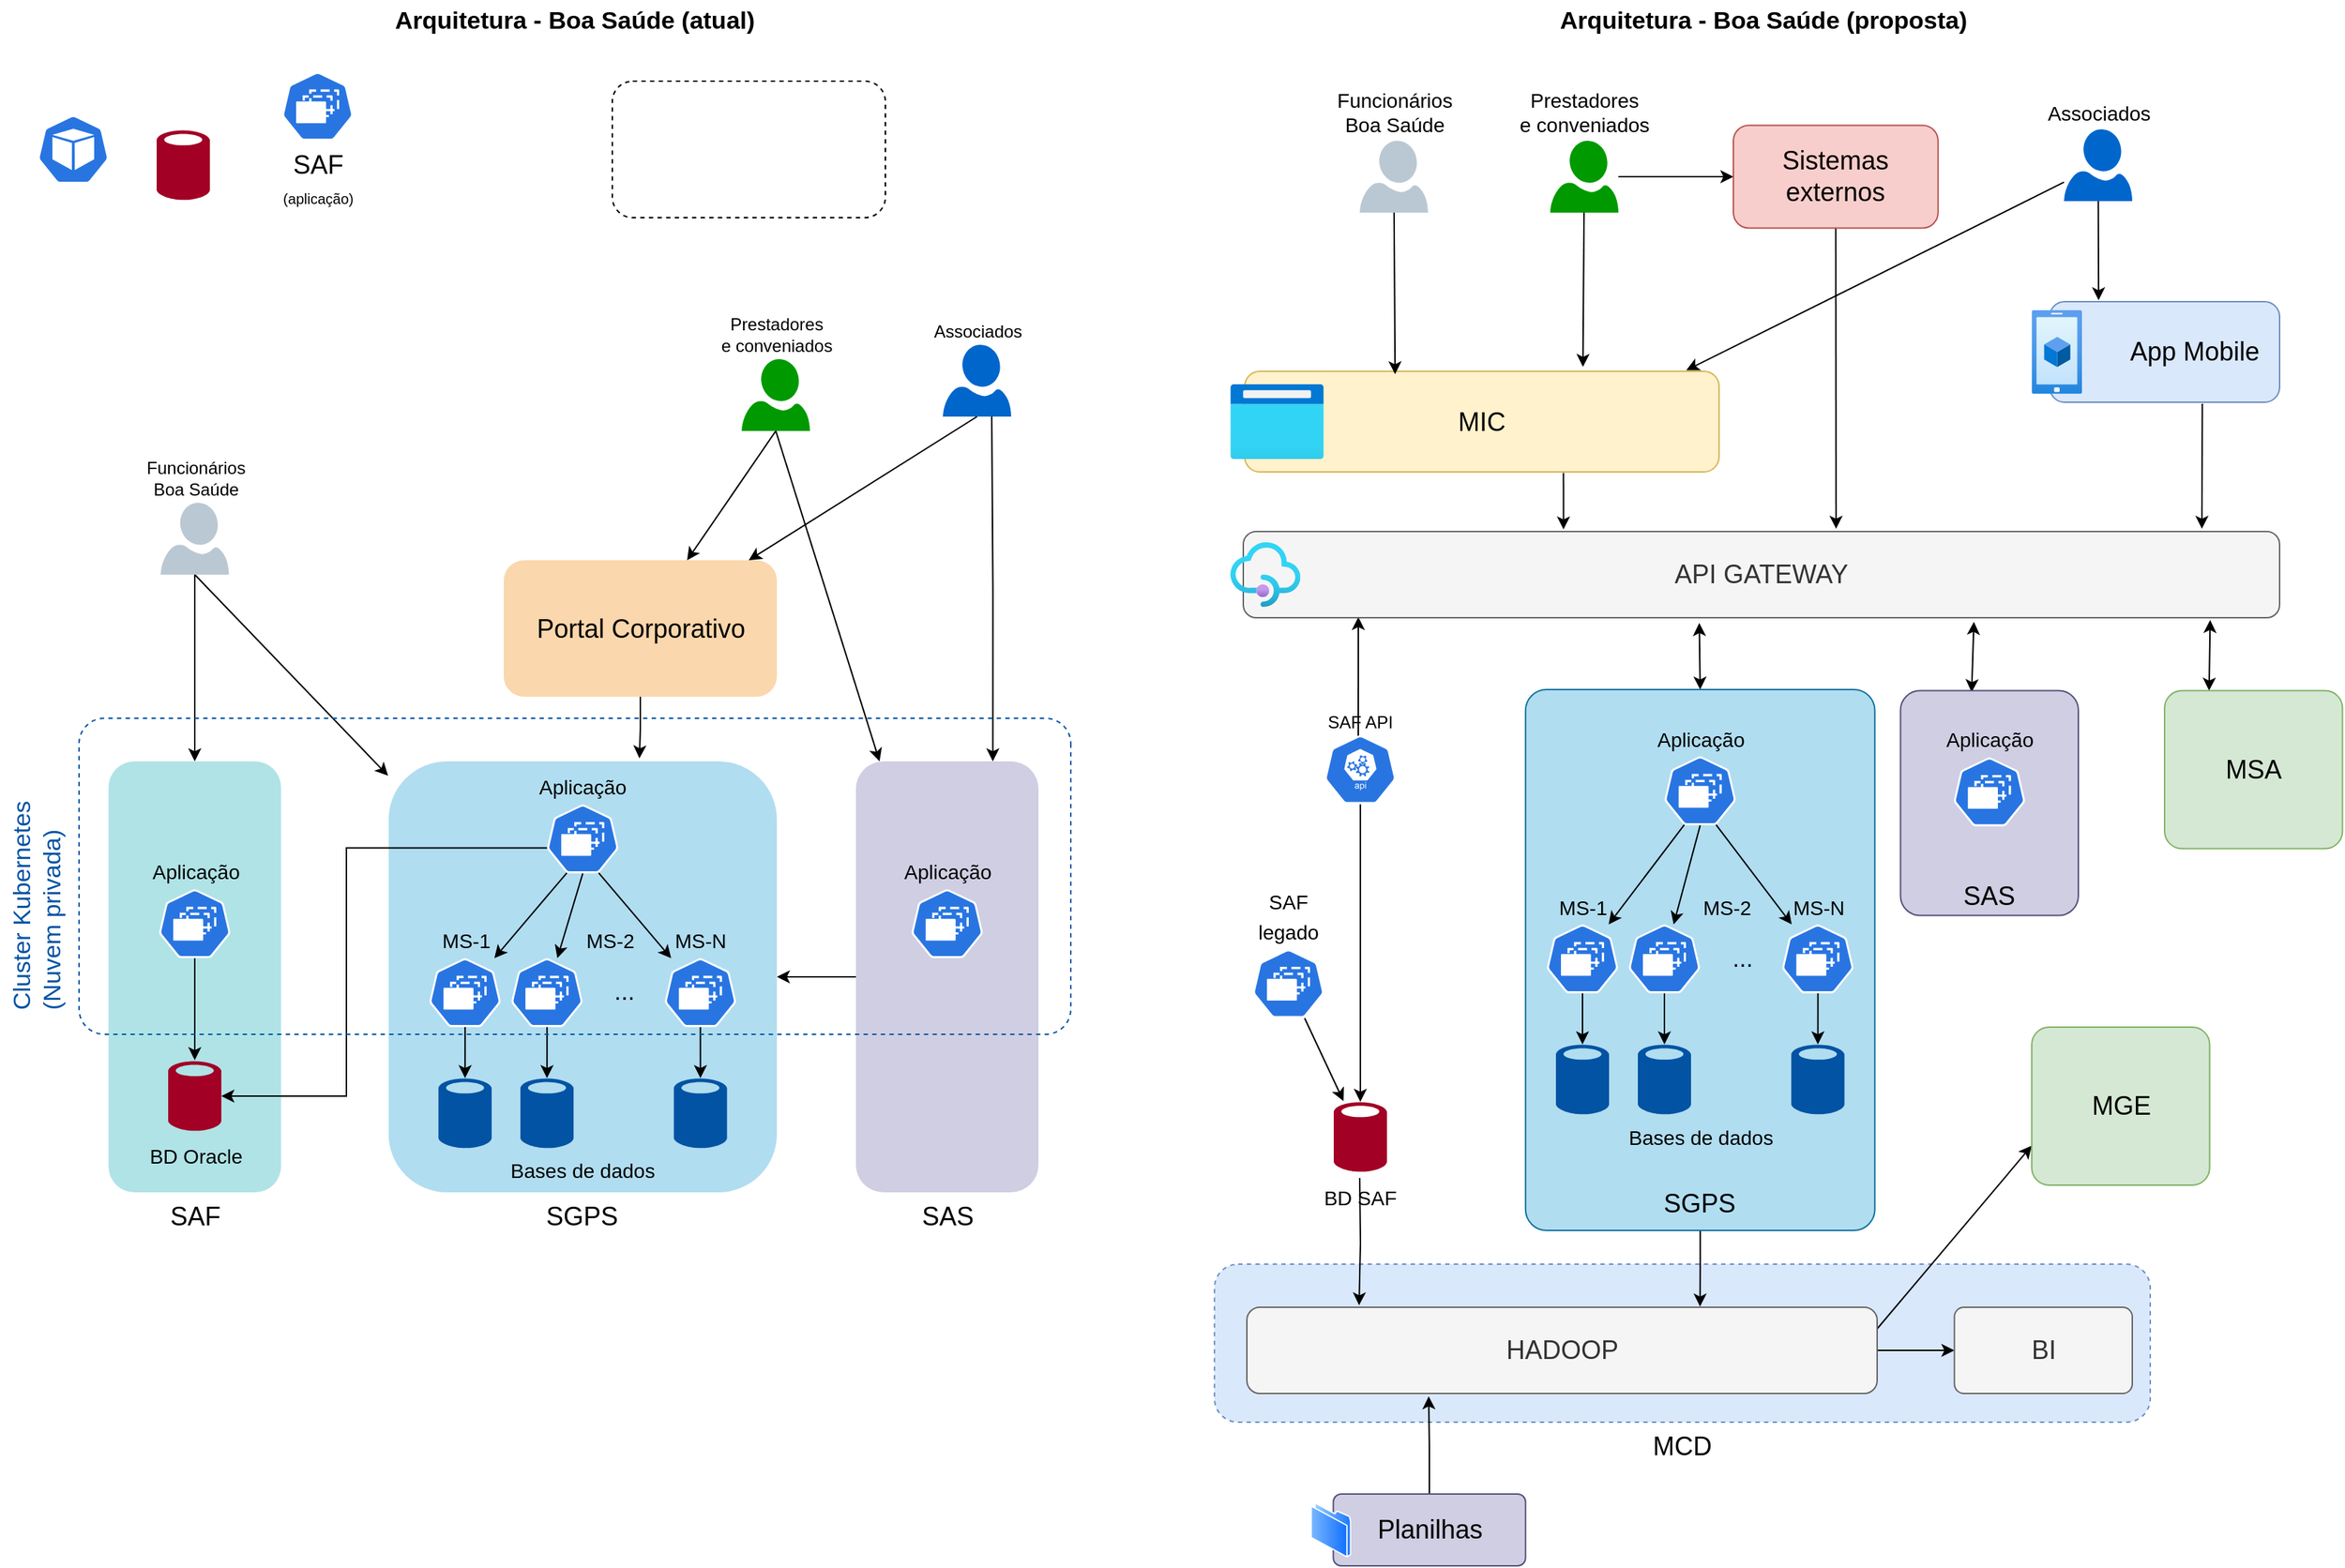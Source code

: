 <mxfile version="21.2.3" type="device" pages="4">
  <diagram id="IKBUIHNOBf23UMhE_D7y" name="Macro">
    <mxGraphModel dx="1434" dy="756" grid="1" gridSize="10" guides="1" tooltips="1" connect="1" arrows="1" fold="1" page="1" pageScale="1" pageWidth="827" pageHeight="1169" math="0" shadow="0">
      <root>
        <mxCell id="0" />
        <mxCell id="1" parent="0" />
        <mxCell id="NaXr_vOBrEUujPH_NnPI-10" value="MCD" style="rounded=1;whiteSpace=wrap;html=1;align=center;dashed=1;fontSize=18;labelPosition=center;verticalLabelPosition=bottom;verticalAlign=top;fillColor=#dae8fc;strokeColor=#6c8ebf;" parent="1" vertex="1">
          <mxGeometry x="858.94" y="890" width="651.06" height="110" as="geometry" />
        </mxCell>
        <mxCell id="RTIp2kOVitaBcM8QulE2-13" style="rounded=0;orthogonalLoop=1;jettySize=auto;html=1;entryX=0.5;entryY=1;entryDx=0;entryDy=0;entryPerimeter=0;startArrow=classic;startFill=1;endArrow=none;endFill=0;" parent="1" target="RTIp2kOVitaBcM8QulE2-6" edge="1">
          <mxGeometry relative="1" as="geometry">
            <mxPoint x="284" y="550" as="sourcePoint" />
          </mxGeometry>
        </mxCell>
        <mxCell id="RTIp2kOVitaBcM8QulE2-17" style="edgeStyle=none;rounded=0;orthogonalLoop=1;jettySize=auto;html=1;entryX=0.5;entryY=1;entryDx=0;entryDy=0;entryPerimeter=0;startArrow=classic;startFill=1;endArrow=none;endFill=0;" parent="1" source="5GeyiPPPw16s18QbeReZ-50" target="RTIp2kOVitaBcM8QulE2-8" edge="1">
          <mxGeometry relative="1" as="geometry" />
        </mxCell>
        <mxCell id="5GeyiPPPw16s18QbeReZ-36" value="SGPS" style="rounded=1;whiteSpace=wrap;html=1;fillColor=#b1ddf0;fontSize=18;dashed=1;labelPosition=center;verticalLabelPosition=bottom;align=center;verticalAlign=top;strokeColor=none;" parent="1" vertex="1">
          <mxGeometry x="284.38" y="540" width="270.12" height="300" as="geometry" />
        </mxCell>
        <mxCell id="RTIp2kOVitaBcM8QulE2-12" style="edgeStyle=orthogonalEdgeStyle;rounded=0;orthogonalLoop=1;jettySize=auto;html=1;entryX=0.5;entryY=1;entryDx=0;entryDy=0;entryPerimeter=0;startArrow=classic;startFill=1;endArrow=none;endFill=0;" parent="1" source="5GeyiPPPw16s18QbeReZ-18" target="RTIp2kOVitaBcM8QulE2-6" edge="1">
          <mxGeometry relative="1" as="geometry" />
        </mxCell>
        <mxCell id="5GeyiPPPw16s18QbeReZ-18" value="SAF" style="rounded=1;whiteSpace=wrap;html=1;fontSize=18;dashed=1;labelPosition=center;verticalLabelPosition=bottom;align=center;verticalAlign=top;fillColor=#b0e3e6;strokeColor=none;" parent="1" vertex="1">
          <mxGeometry x="89.5" y="540" width="120" height="300" as="geometry" />
        </mxCell>
        <mxCell id="5GeyiPPPw16s18QbeReZ-3" value="&lt;span style=&quot;font-size: 17px;&quot;&gt;Arquitetura - Bo&lt;/span&gt;&lt;span style=&quot;font-size: 17px;&quot;&gt;a Saúde (atual)&lt;/span&gt;" style="text;html=1;strokeColor=none;fillColor=none;align=center;verticalAlign=middle;whiteSpace=wrap;rounded=0;fontSize=17;fontStyle=1" parent="1" vertex="1">
          <mxGeometry x="269" y="10" width="290" height="30" as="geometry" />
        </mxCell>
        <mxCell id="5GeyiPPPw16s18QbeReZ-4" value="&lt;span style=&quot;font-size: 17px&quot;&gt;Arquitetura - Bo&lt;/span&gt;&lt;span style=&quot;font-size: 17px&quot;&gt;a Saúde (proposta)&lt;/span&gt;" style="text;html=1;strokeColor=none;fillColor=none;align=center;verticalAlign=middle;whiteSpace=wrap;rounded=0;fontSize=17;fontStyle=1" parent="1" vertex="1">
          <mxGeometry x="1096" y="10" width="290" height="30" as="geometry" />
        </mxCell>
        <mxCell id="5GeyiPPPw16s18QbeReZ-9" value="" style="html=1;dashed=0;whitespace=wrap;fillColor=#2875E2;strokeColor=#ffffff;points=[[0.005,0.63,0],[0.1,0.2,0],[0.9,0.2,0],[0.5,0,0],[0.995,0.63,0],[0.72,0.99,0],[0.5,1,0],[0.28,0.99,0]];shape=mxgraph.kubernetes.icon;prIcon=pod;fontSize=17;" parent="1" vertex="1">
          <mxGeometry x="40" y="90" width="50" height="48" as="geometry" />
        </mxCell>
        <mxCell id="5GeyiPPPw16s18QbeReZ-10" value="" style="aspect=fixed;pointerEvents=1;shadow=0;dashed=0;html=1;labelPosition=center;verticalLabelPosition=bottom;verticalAlign=top;align=center;fillColor=#a20025;shape=mxgraph.mscae.enterprise.database_generic;fontSize=17;fontColor=#ffffff;strokeColor=none;" parent="1" vertex="1">
          <mxGeometry x="123" y="100" width="37" height="50" as="geometry" />
        </mxCell>
        <mxCell id="5GeyiPPPw16s18QbeReZ-20" style="edgeStyle=orthogonalEdgeStyle;rounded=0;orthogonalLoop=1;jettySize=auto;html=1;fontSize=17;fontColor=#000000;" parent="1" source="5GeyiPPPw16s18QbeReZ-15" target="5GeyiPPPw16s18QbeReZ-17" edge="1">
          <mxGeometry relative="1" as="geometry" />
        </mxCell>
        <mxCell id="5GeyiPPPw16s18QbeReZ-15" value="&lt;font style=&quot;font-size: 14px&quot;&gt;Aplicação&lt;/font&gt;" style="html=1;dashed=0;whitespace=wrap;fillColor=#2875E2;strokeColor=#ffffff;points=[[0.005,0.63,0],[0.1,0.2,0],[0.9,0.2,0],[0.5,0,0],[0.995,0.63,0],[0.72,0.99,0],[0.5,1,0],[0.28,0.99,0]];shape=mxgraph.kubernetes.icon;prIcon=rs;fontSize=17;labelPosition=center;verticalLabelPosition=top;align=center;verticalAlign=bottom;" parent="1" vertex="1">
          <mxGeometry x="124.5" y="629" width="50" height="48" as="geometry" />
        </mxCell>
        <mxCell id="5GeyiPPPw16s18QbeReZ-16" value="&lt;font style=&quot;font-size: 18px&quot;&gt;SAF&lt;/font&gt;&lt;br style=&quot;font-size: 12px&quot;&gt;&lt;font size=&quot;1&quot;&gt;(aplicação)&lt;/font&gt;" style="html=1;dashed=0;whitespace=wrap;fillColor=#2875E2;strokeColor=#ffffff;points=[[0.005,0.63,0],[0.1,0.2,0],[0.9,0.2,0],[0.5,0,0],[0.995,0.63,0],[0.72,0.99,0],[0.5,1,0],[0.28,0.99,0]];shape=mxgraph.kubernetes.icon;prIcon=rs;fontSize=17;labelPosition=center;verticalLabelPosition=bottom;align=center;verticalAlign=top;" parent="1" vertex="1">
          <mxGeometry x="210" y="60" width="50" height="48" as="geometry" />
        </mxCell>
        <mxCell id="5GeyiPPPw16s18QbeReZ-17" value="&lt;font style=&quot;font-size: 14px&quot;&gt;BD Oracle&lt;/font&gt;" style="aspect=fixed;pointerEvents=1;shadow=0;dashed=0;html=1;labelPosition=center;verticalLabelPosition=bottom;verticalAlign=top;align=center;fillColor=#a20025;shape=mxgraph.mscae.enterprise.database_generic;fontSize=17;strokeColor=none;" parent="1" vertex="1">
          <mxGeometry x="131" y="748" width="37" height="50" as="geometry" />
        </mxCell>
        <mxCell id="5GeyiPPPw16s18QbeReZ-19" value="" style="rounded=1;whiteSpace=wrap;html=1;fillColor=none;fontSize=17;dashed=1;" parent="1" vertex="1">
          <mxGeometry x="440" y="66.5" width="190" height="95" as="geometry" />
        </mxCell>
        <mxCell id="5GeyiPPPw16s18QbeReZ-29" style="edgeStyle=orthogonalEdgeStyle;rounded=0;orthogonalLoop=1;jettySize=auto;html=1;entryX=0.5;entryY=0.01;entryDx=0;entryDy=0;entryPerimeter=0;fontSize=17;fontColor=#000000;" parent="1" source="5GeyiPPPw16s18QbeReZ-21" target="5GeyiPPPw16s18QbeReZ-25" edge="1">
          <mxGeometry relative="1" as="geometry" />
        </mxCell>
        <mxCell id="5GeyiPPPw16s18QbeReZ-33" style="edgeStyle=orthogonalEdgeStyle;rounded=0;orthogonalLoop=1;jettySize=auto;html=1;entryX=1;entryY=0.5;entryDx=0;entryDy=0;entryPerimeter=0;fontSize=17;fontColor=#000000;exitX=0.005;exitY=0.63;exitDx=0;exitDy=0;exitPerimeter=0;" parent="1" source="5GeyiPPPw16s18QbeReZ-34" target="5GeyiPPPw16s18QbeReZ-17" edge="1">
          <mxGeometry relative="1" as="geometry">
            <Array as="points">
              <mxPoint x="255" y="600" />
              <mxPoint x="255" y="773" />
            </Array>
          </mxGeometry>
        </mxCell>
        <mxCell id="5GeyiPPPw16s18QbeReZ-38" style="rounded=0;orthogonalLoop=1;jettySize=auto;html=1;entryX=0.28;entryY=0.99;entryDx=0;entryDy=0;entryPerimeter=0;fontSize=17;fontColor=#000000;startArrow=classic;startFill=1;endArrow=none;endFill=0;" parent="1" source="5GeyiPPPw16s18QbeReZ-21" target="5GeyiPPPw16s18QbeReZ-34" edge="1">
          <mxGeometry relative="1" as="geometry" />
        </mxCell>
        <mxCell id="5GeyiPPPw16s18QbeReZ-21" value="&lt;font style=&quot;font-size: 14px&quot;&gt;MS-1&lt;/font&gt;" style="html=1;dashed=0;whitespace=wrap;fillColor=#2875E2;strokeColor=#ffffff;points=[[0.005,0.63,0],[0.1,0.2,0],[0.9,0.2,0],[0.5,0,0],[0.995,0.63,0],[0.72,0.99,0],[0.5,1,0],[0.28,0.99,0]];shape=mxgraph.kubernetes.icon;prIcon=rs;fontSize=17;labelPosition=center;verticalLabelPosition=top;align=center;verticalAlign=bottom;" parent="1" vertex="1">
          <mxGeometry x="312.57" y="677" width="50" height="48" as="geometry" />
        </mxCell>
        <mxCell id="5GeyiPPPw16s18QbeReZ-30" style="edgeStyle=orthogonalEdgeStyle;rounded=0;orthogonalLoop=1;jettySize=auto;html=1;entryX=0.5;entryY=0.01;entryDx=0;entryDy=0;entryPerimeter=0;fontSize=17;fontColor=#000000;" parent="1" source="5GeyiPPPw16s18QbeReZ-22" target="5GeyiPPPw16s18QbeReZ-26" edge="1">
          <mxGeometry relative="1" as="geometry" />
        </mxCell>
        <mxCell id="5GeyiPPPw16s18QbeReZ-39" style="edgeStyle=none;rounded=0;orthogonalLoop=1;jettySize=auto;html=1;fontSize=17;fontColor=#000000;entryX=0.5;entryY=1;entryDx=0;entryDy=0;entryPerimeter=0;startArrow=classic;startFill=1;endArrow=none;endFill=0;" parent="1" source="5GeyiPPPw16s18QbeReZ-22" target="5GeyiPPPw16s18QbeReZ-34" edge="1">
          <mxGeometry relative="1" as="geometry" />
        </mxCell>
        <mxCell id="5GeyiPPPw16s18QbeReZ-22" value="&lt;font style=&quot;font-size: 14px&quot;&gt;MS-2&lt;br&gt;&lt;/font&gt;" style="html=1;dashed=0;whitespace=wrap;fillColor=#2875E2;strokeColor=#ffffff;points=[[0.005,0.63,0],[0.1,0.2,0],[0.9,0.2,0],[0.5,0,0],[0.995,0.63,0],[0.72,0.99,0],[0.5,1,0],[0.28,0.99,0]];shape=mxgraph.kubernetes.icon;prIcon=rs;fontSize=17;labelPosition=right;verticalLabelPosition=top;align=left;verticalAlign=bottom;" parent="1" vertex="1">
          <mxGeometry x="369.57" y="677" width="50" height="48" as="geometry" />
        </mxCell>
        <mxCell id="5GeyiPPPw16s18QbeReZ-31" style="edgeStyle=orthogonalEdgeStyle;rounded=0;orthogonalLoop=1;jettySize=auto;html=1;entryX=0.5;entryY=0.01;entryDx=0;entryDy=0;entryPerimeter=0;fontSize=17;fontColor=#000000;" parent="1" edge="1">
          <mxGeometry relative="1" as="geometry">
            <mxPoint x="511.5" y="378.0" as="sourcePoint" />
          </mxGeometry>
        </mxCell>
        <mxCell id="5GeyiPPPw16s18QbeReZ-32" style="edgeStyle=orthogonalEdgeStyle;rounded=0;orthogonalLoop=1;jettySize=auto;html=1;entryX=0.5;entryY=0.01;entryDx=0;entryDy=0;entryPerimeter=0;fontSize=17;fontColor=#000000;" parent="1" source="5GeyiPPPw16s18QbeReZ-24" target="5GeyiPPPw16s18QbeReZ-28" edge="1">
          <mxGeometry relative="1" as="geometry" />
        </mxCell>
        <mxCell id="5GeyiPPPw16s18QbeReZ-40" style="edgeStyle=none;rounded=0;orthogonalLoop=1;jettySize=auto;html=1;entryX=0.72;entryY=0.99;entryDx=0;entryDy=0;entryPerimeter=0;fontSize=17;fontColor=#000000;startArrow=classic;startFill=1;endArrow=none;endFill=0;" parent="1" source="5GeyiPPPw16s18QbeReZ-24" target="5GeyiPPPw16s18QbeReZ-34" edge="1">
          <mxGeometry relative="1" as="geometry" />
        </mxCell>
        <mxCell id="5GeyiPPPw16s18QbeReZ-24" value="&lt;font style=&quot;font-size: 14px&quot;&gt;MS-N&lt;/font&gt;" style="html=1;dashed=0;whitespace=wrap;fillColor=#2875E2;strokeColor=#ffffff;points=[[0.005,0.63,0],[0.1,0.2,0],[0.9,0.2,0],[0.5,0,0],[0.995,0.63,0],[0.72,0.99,0],[0.5,1,0],[0.28,0.99,0]];shape=mxgraph.kubernetes.icon;prIcon=rs;fontSize=17;labelPosition=center;verticalLabelPosition=top;align=center;verticalAlign=bottom;" parent="1" vertex="1">
          <mxGeometry x="476.32" y="677" width="50" height="48" as="geometry" />
        </mxCell>
        <mxCell id="5GeyiPPPw16s18QbeReZ-25" value="" style="aspect=fixed;pointerEvents=1;shadow=0;dashed=0;html=1;labelPosition=center;verticalLabelPosition=bottom;verticalAlign=top;align=center;shape=mxgraph.mscae.enterprise.database_generic;fontSize=17;fontColor=#ffffff;strokeColor=none;fillColor=#0353A4;" parent="1" vertex="1">
          <mxGeometry x="319.07" y="760" width="37" height="50" as="geometry" />
        </mxCell>
        <mxCell id="5GeyiPPPw16s18QbeReZ-26" value="" style="aspect=fixed;pointerEvents=1;shadow=0;dashed=0;html=1;labelPosition=center;verticalLabelPosition=bottom;verticalAlign=top;align=center;shape=mxgraph.mscae.enterprise.database_generic;fontSize=17;fontColor=#ffffff;strokeColor=none;fillColor=#0353A4;" parent="1" vertex="1">
          <mxGeometry x="376.07" y="760" width="37" height="50" as="geometry" />
        </mxCell>
        <mxCell id="5GeyiPPPw16s18QbeReZ-28" value="" style="aspect=fixed;pointerEvents=1;shadow=0;dashed=0;html=1;labelPosition=center;verticalLabelPosition=bottom;verticalAlign=top;align=center;shape=mxgraph.mscae.enterprise.database_generic;fontSize=17;fontColor=#ffffff;strokeColor=none;fillColor=#0353A4;" parent="1" vertex="1">
          <mxGeometry x="482.82" y="760" width="37" height="50" as="geometry" />
        </mxCell>
        <mxCell id="5GeyiPPPw16s18QbeReZ-34" value="&lt;font style=&quot;font-size: 14px&quot;&gt;Aplicação&lt;/font&gt;" style="html=1;dashed=0;whitespace=wrap;fillColor=#2875E2;strokeColor=#ffffff;points=[[0.005,0.63,0],[0.1,0.2,0],[0.9,0.2,0],[0.5,0,0],[0.995,0.63,0],[0.72,0.99,0],[0.5,1,0],[0.28,0.99,0]];shape=mxgraph.kubernetes.icon;prIcon=rs;fontSize=17;labelPosition=center;verticalLabelPosition=top;align=center;verticalAlign=bottom;" parent="1" vertex="1">
          <mxGeometry x="394.45" y="570" width="50" height="48" as="geometry" />
        </mxCell>
        <mxCell id="5GeyiPPPw16s18QbeReZ-35" value="..." style="text;html=1;align=center;verticalAlign=middle;resizable=0;points=[];autosize=1;fontSize=17;fontColor=#000000;" parent="1" vertex="1">
          <mxGeometry x="433.07" y="686" width="30" height="30" as="geometry" />
        </mxCell>
        <mxCell id="5GeyiPPPw16s18QbeReZ-48" style="edgeStyle=none;rounded=0;orthogonalLoop=1;jettySize=auto;html=1;entryX=1;entryY=0.5;entryDx=0;entryDy=0;fontSize=17;fontColor=#0353A4;" parent="1" source="5GeyiPPPw16s18QbeReZ-42" target="5GeyiPPPw16s18QbeReZ-36" edge="1">
          <mxGeometry relative="1" as="geometry" />
        </mxCell>
        <mxCell id="RTIp2kOVitaBcM8QulE2-14" style="edgeStyle=orthogonalEdgeStyle;rounded=0;orthogonalLoop=1;jettySize=auto;html=1;startArrow=classic;startFill=1;endArrow=none;endFill=0;exitX=0;exitY=0.25;exitDx=0;exitDy=0;" parent="1" source="5GeyiPPPw16s18QbeReZ-42" edge="1">
          <mxGeometry relative="1" as="geometry">
            <mxPoint x="704" y="300" as="targetPoint" />
            <Array as="points">
              <mxPoint x="705" y="420" />
              <mxPoint x="704" y="420" />
            </Array>
          </mxGeometry>
        </mxCell>
        <mxCell id="RTIp2kOVitaBcM8QulE2-15" style="rounded=0;orthogonalLoop=1;jettySize=auto;html=1;entryX=0.5;entryY=1;entryDx=0;entryDy=0;entryPerimeter=0;startArrow=classic;startFill=1;endArrow=none;endFill=0;" parent="1" source="5GeyiPPPw16s18QbeReZ-42" target="RTIp2kOVitaBcM8QulE2-7" edge="1">
          <mxGeometry relative="1" as="geometry" />
        </mxCell>
        <mxCell id="5GeyiPPPw16s18QbeReZ-42" value="SAS" style="rounded=1;whiteSpace=wrap;html=1;fillColor=#d0cee2;fontSize=18;dashed=1;labelPosition=center;verticalLabelPosition=bottom;align=center;verticalAlign=top;direction=south;strokeColor=none;" parent="1" vertex="1">
          <mxGeometry x="609.5" y="540" width="127" height="300" as="geometry" />
        </mxCell>
        <mxCell id="5GeyiPPPw16s18QbeReZ-44" value="&lt;font style=&quot;font-size: 14px&quot;&gt;Aplicação&lt;/font&gt;" style="html=1;dashed=0;whitespace=wrap;fillColor=#2875E2;strokeColor=#ffffff;points=[[0.005,0.63,0],[0.1,0.2,0],[0.9,0.2,0],[0.5,0,0],[0.995,0.63,0],[0.72,0.99,0],[0.5,1,0],[0.28,0.99,0]];shape=mxgraph.kubernetes.icon;prIcon=rs;fontSize=17;labelPosition=center;verticalLabelPosition=top;align=center;verticalAlign=bottom;" parent="1" vertex="1">
          <mxGeometry x="648" y="629" width="50" height="48" as="geometry" />
        </mxCell>
        <mxCell id="5GeyiPPPw16s18QbeReZ-47" value="&lt;font style=&quot;font-size: 14px&quot; color=&quot;#000000&quot;&gt;Bases de dados&lt;/font&gt;" style="text;html=1;align=center;verticalAlign=middle;resizable=0;points=[];autosize=1;fontSize=17;fontColor=#0353A4;" parent="1" vertex="1">
          <mxGeometry x="359.44" y="810" width="120" height="30" as="geometry" />
        </mxCell>
        <mxCell id="RTIp2kOVitaBcM8QulE2-2" style="edgeStyle=orthogonalEdgeStyle;rounded=0;orthogonalLoop=1;jettySize=auto;html=1;entryX=0.646;entryY=-0.007;entryDx=0;entryDy=0;entryPerimeter=0;" parent="1" source="5GeyiPPPw16s18QbeReZ-50" target="5GeyiPPPw16s18QbeReZ-36" edge="1">
          <mxGeometry relative="1" as="geometry">
            <mxPoint x="480" y="490" as="targetPoint" />
          </mxGeometry>
        </mxCell>
        <mxCell id="RTIp2kOVitaBcM8QulE2-16" style="rounded=0;orthogonalLoop=1;jettySize=auto;html=1;entryX=0.5;entryY=1;entryDx=0;entryDy=0;entryPerimeter=0;startArrow=classic;startFill=1;endArrow=none;endFill=0;" parent="1" source="5GeyiPPPw16s18QbeReZ-50" target="RTIp2kOVitaBcM8QulE2-7" edge="1">
          <mxGeometry relative="1" as="geometry" />
        </mxCell>
        <mxCell id="5GeyiPPPw16s18QbeReZ-50" value="Portal Corporativo" style="rounded=1;whiteSpace=wrap;html=1;fillColor=#fad7ac;fontSize=18;dashed=1;labelPosition=center;verticalLabelPosition=middle;align=center;verticalAlign=middle;strokeColor=none;" parent="1" vertex="1">
          <mxGeometry x="364.5" y="400" width="190" height="95" as="geometry" />
        </mxCell>
        <mxCell id="5GeyiPPPw16s18QbeReZ-46" value="Cluster Kubernetes &lt;br&gt;(Nuvem privada)" style="text;html=1;align=left;verticalAlign=middle;resizable=0;points=[];autosize=1;fontSize=17;fontColor=#0353A4;rotation=-90;" parent="1" vertex="1">
          <mxGeometry x="-40" y="610" width="160" height="50" as="geometry" />
        </mxCell>
        <mxCell id="5GeyiPPPw16s18QbeReZ-45" value="" style="rounded=1;whiteSpace=wrap;html=1;fillColor=none;fontSize=18;dashed=1;labelPosition=left;verticalLabelPosition=top;align=right;verticalAlign=bottom;direction=south;arcSize=8;strokeColor=#0353A4;" parent="1" vertex="1">
          <mxGeometry x="69" y="510" width="690" height="220" as="geometry" />
        </mxCell>
        <mxCell id="RTIp2kOVitaBcM8QulE2-6" value="Funcionários&lt;br&gt;Boa Saúde" style="verticalLabelPosition=top;html=1;verticalAlign=bottom;align=center;fillColor=#bac8d3;shape=mxgraph.azure.user;strokeColor=none;labelPosition=center;" parent="1" vertex="1">
          <mxGeometry x="125.75" y="360" width="47.5" height="50" as="geometry" />
        </mxCell>
        <mxCell id="RTIp2kOVitaBcM8QulE2-7" value="Prestadores &lt;br&gt;e conveniados" style="verticalLabelPosition=top;html=1;verticalAlign=bottom;align=center;shape=mxgraph.azure.user;labelPosition=center;strokeColor=none;fillColor=#009900;" parent="1" vertex="1">
          <mxGeometry x="530.0" y="260" width="47.5" height="50" as="geometry" />
        </mxCell>
        <mxCell id="RTIp2kOVitaBcM8QulE2-8" value="Associados" style="verticalLabelPosition=top;html=1;verticalAlign=bottom;align=center;shape=mxgraph.azure.user;strokeColor=none;labelPosition=center;fillColor=#0066CC;" parent="1" vertex="1">
          <mxGeometry x="670" y="250" width="47.5" height="50" as="geometry" />
        </mxCell>
        <mxCell id="RTIp2kOVitaBcM8QulE2-26" style="edgeStyle=none;rounded=0;orthogonalLoop=1;jettySize=auto;html=1;startArrow=classic;startFill=1;endArrow=none;endFill=0;entryX=0.672;entryY=1.011;entryDx=0;entryDy=0;entryPerimeter=0;exitX=0.309;exitY=-0.024;exitDx=0;exitDy=0;exitPerimeter=0;" parent="1" source="RTIp2kOVitaBcM8QulE2-18" target="RTIp2kOVitaBcM8QulE2-19" edge="1">
          <mxGeometry relative="1" as="geometry">
            <mxPoint x="1102" y="438" as="sourcePoint" />
            <mxPoint x="1102" y="378.5" as="targetPoint" />
          </mxGeometry>
        </mxCell>
        <mxCell id="RTIp2kOVitaBcM8QulE2-30" style="edgeStyle=none;rounded=0;orthogonalLoop=1;jettySize=auto;html=1;entryX=0.664;entryY=1.014;entryDx=0;entryDy=0;startArrow=classic;startFill=1;endArrow=none;endFill=0;exitX=0.925;exitY=-0.032;exitDx=0;exitDy=0;exitPerimeter=0;entryPerimeter=0;" parent="1" source="RTIp2kOVitaBcM8QulE2-18" target="RTIp2kOVitaBcM8QulE2-20" edge="1">
          <mxGeometry relative="1" as="geometry" />
        </mxCell>
        <mxCell id="RTIp2kOVitaBcM8QulE2-68" style="edgeStyle=none;rounded=0;orthogonalLoop=1;jettySize=auto;html=1;entryX=0.5;entryY=0;entryDx=0;entryDy=0;startArrow=classic;startFill=1;endArrow=classic;endFill=1;exitX=0.44;exitY=1.061;exitDx=0;exitDy=0;exitPerimeter=0;" parent="1" source="RTIp2kOVitaBcM8QulE2-18" target="RTIp2kOVitaBcM8QulE2-41" edge="1">
          <mxGeometry relative="1" as="geometry" />
        </mxCell>
        <mxCell id="RTIp2kOVitaBcM8QulE2-69" style="edgeStyle=none;rounded=0;orthogonalLoop=1;jettySize=auto;html=1;startArrow=classic;startFill=1;endArrow=classic;endFill=1;exitX=0.111;exitY=0.992;exitDx=0;exitDy=0;exitPerimeter=0;" parent="1" source="RTIp2kOVitaBcM8QulE2-18" edge="1">
          <mxGeometry relative="1" as="geometry">
            <mxPoint x="959" y="560" as="targetPoint" />
          </mxGeometry>
        </mxCell>
        <mxCell id="RTIp2kOVitaBcM8QulE2-75" style="edgeStyle=none;rounded=0;orthogonalLoop=1;jettySize=auto;html=1;entryX=0.4;entryY=0.007;entryDx=0;entryDy=0;entryPerimeter=0;startArrow=classic;startFill=1;endArrow=classic;endFill=1;exitX=0.705;exitY=1.047;exitDx=0;exitDy=0;exitPerimeter=0;" parent="1" source="RTIp2kOVitaBcM8QulE2-18" target="RTIp2kOVitaBcM8QulE2-40" edge="1">
          <mxGeometry relative="1" as="geometry">
            <mxPoint x="1386" y="499.5" as="sourcePoint" />
          </mxGeometry>
        </mxCell>
        <mxCell id="NaXr_vOBrEUujPH_NnPI-13" style="edgeStyle=none;rounded=0;orthogonalLoop=1;jettySize=auto;html=1;entryX=0.25;entryY=0;entryDx=0;entryDy=0;fontSize=18;exitX=0.933;exitY=1.027;exitDx=0;exitDy=0;exitPerimeter=0;startArrow=classic;startFill=1;" parent="1" source="RTIp2kOVitaBcM8QulE2-18" target="NaXr_vOBrEUujPH_NnPI-11" edge="1">
          <mxGeometry relative="1" as="geometry" />
        </mxCell>
        <mxCell id="RTIp2kOVitaBcM8QulE2-18" value="&lt;font style=&quot;font-size: 18px&quot;&gt;API GATEWAY&lt;/font&gt;" style="rounded=1;whiteSpace=wrap;html=1;fillColor=#f5f5f5;strokeColor=#666666;fontColor=#333333;" parent="1" vertex="1">
          <mxGeometry x="879" y="380" width="721" height="60" as="geometry" />
        </mxCell>
        <mxCell id="RTIp2kOVitaBcM8QulE2-19" value="MIC" style="rounded=1;whiteSpace=wrap;html=1;fillColor=#fff2cc;fontSize=18;labelPosition=center;verticalLabelPosition=middle;align=center;verticalAlign=middle;strokeColor=#d6b656;spacingRight=0;" parent="1" vertex="1">
          <mxGeometry x="880" y="268.5" width="330" height="70" as="geometry" />
        </mxCell>
        <mxCell id="RTIp2kOVitaBcM8QulE2-20" value="App Mobile" style="rounded=1;whiteSpace=wrap;html=1;fillColor=#dae8fc;fontSize=18;labelPosition=center;verticalLabelPosition=middle;align=right;verticalAlign=middle;strokeColor=#6c8ebf;spacingRight=12;" parent="1" vertex="1">
          <mxGeometry x="1440" y="220" width="160" height="70" as="geometry" />
        </mxCell>
        <mxCell id="RTIp2kOVitaBcM8QulE2-21" value="" style="aspect=fixed;html=1;points=[];align=center;image;fontSize=12;image=img/lib/azure2/app_services/API_Management_Services.svg;fillColor=#009900;" parent="1" vertex="1">
          <mxGeometry x="870" y="387.5" width="48.75" height="45" as="geometry" />
        </mxCell>
        <mxCell id="RTIp2kOVitaBcM8QulE2-22" value="" style="aspect=fixed;html=1;points=[];align=center;image;fontSize=12;image=img/lib/azure2/general/Browser.svg;fillColor=#009900;" parent="1" vertex="1">
          <mxGeometry x="870" y="277.5" width="65" height="52" as="geometry" />
        </mxCell>
        <mxCell id="RTIp2kOVitaBcM8QulE2-24" value="" style="aspect=fixed;html=1;points=[];align=center;image;fontSize=12;image=img/lib/azure2/general/Mobile.svg;fillColor=#009900;" parent="1" vertex="1">
          <mxGeometry x="1427.58" y="225.75" width="34.93" height="58.5" as="geometry" />
        </mxCell>
        <mxCell id="RTIp2kOVitaBcM8QulE2-35" style="edgeStyle=none;rounded=0;orthogonalLoop=1;jettySize=auto;html=1;entryX=0.213;entryY=-0.014;entryDx=0;entryDy=0;startArrow=none;startFill=0;endArrow=classic;endFill=1;entryPerimeter=0;" parent="1" source="RTIp2kOVitaBcM8QulE2-31" target="RTIp2kOVitaBcM8QulE2-20" edge="1">
          <mxGeometry relative="1" as="geometry" />
        </mxCell>
        <mxCell id="RTIp2kOVitaBcM8QulE2-36" style="edgeStyle=none;rounded=0;orthogonalLoop=1;jettySize=auto;html=1;entryX=0.931;entryY=-0.011;entryDx=0;entryDy=0;startArrow=none;startFill=0;endArrow=classic;endFill=1;entryPerimeter=0;" parent="1" source="RTIp2kOVitaBcM8QulE2-31" target="RTIp2kOVitaBcM8QulE2-19" edge="1">
          <mxGeometry relative="1" as="geometry" />
        </mxCell>
        <mxCell id="RTIp2kOVitaBcM8QulE2-31" value="Associados" style="verticalLabelPosition=top;html=1;verticalAlign=bottom;align=center;shape=mxgraph.azure.user;strokeColor=none;labelPosition=center;fillColor=#0066CC;fontSize=14;" parent="1" vertex="1">
          <mxGeometry x="1450" y="100" width="47.5" height="50" as="geometry" />
        </mxCell>
        <mxCell id="RTIp2kOVitaBcM8QulE2-37" style="edgeStyle=none;rounded=0;orthogonalLoop=1;jettySize=auto;html=1;entryX=0.713;entryY=-0.044;entryDx=0;entryDy=0;startArrow=none;startFill=0;endArrow=classic;endFill=1;entryPerimeter=0;" parent="1" source="RTIp2kOVitaBcM8QulE2-32" target="RTIp2kOVitaBcM8QulE2-19" edge="1">
          <mxGeometry relative="1" as="geometry" />
        </mxCell>
        <mxCell id="NaXr_vOBrEUujPH_NnPI-17" style="edgeStyle=none;rounded=0;orthogonalLoop=1;jettySize=auto;html=1;entryX=0;entryY=0.5;entryDx=0;entryDy=0;fontSize=18;" parent="1" source="RTIp2kOVitaBcM8QulE2-32" target="NaXr_vOBrEUujPH_NnPI-1" edge="1">
          <mxGeometry relative="1" as="geometry" />
        </mxCell>
        <mxCell id="RTIp2kOVitaBcM8QulE2-32" value="Prestadores &lt;br style=&quot;font-size: 14px;&quot;&gt;e conveniados" style="verticalLabelPosition=top;html=1;verticalAlign=bottom;align=center;shape=mxgraph.azure.user;labelPosition=center;strokeColor=none;fillColor=#009900;fontSize=14;" parent="1" vertex="1">
          <mxGeometry x="1092.51" y="108" width="47.5" height="50" as="geometry" />
        </mxCell>
        <mxCell id="RTIp2kOVitaBcM8QulE2-38" style="edgeStyle=none;rounded=0;orthogonalLoop=1;jettySize=auto;html=1;entryX=0.317;entryY=0.029;entryDx=0;entryDy=0;startArrow=none;startFill=0;endArrow=classic;endFill=1;entryPerimeter=0;" parent="1" source="RTIp2kOVitaBcM8QulE2-34" target="RTIp2kOVitaBcM8QulE2-19" edge="1">
          <mxGeometry relative="1" as="geometry" />
        </mxCell>
        <mxCell id="RTIp2kOVitaBcM8QulE2-34" value="Funcionários&lt;br style=&quot;font-size: 14px;&quot;&gt;Boa Saúde" style="verticalLabelPosition=top;html=1;verticalAlign=bottom;align=center;fillColor=#bac8d3;shape=mxgraph.azure.user;strokeColor=none;labelPosition=center;fontSize=14;" parent="1" vertex="1">
          <mxGeometry x="960.0" y="108" width="47.5" height="50" as="geometry" />
        </mxCell>
        <mxCell id="RTIp2kOVitaBcM8QulE2-40" value="&lt;font style=&quot;font-size: 18px&quot;&gt;SAS&lt;/font&gt;" style="rounded=1;whiteSpace=wrap;html=1;fillColor=#d0cee2;strokeColor=#56517e;labelPosition=center;verticalLabelPosition=middle;align=center;verticalAlign=middle;spacingBottom=0;spacingTop=130;arcSize=11;" parent="1" vertex="1">
          <mxGeometry x="1336.25" y="490.75" width="123.75" height="156.5" as="geometry" />
        </mxCell>
        <mxCell id="G2adDk_AZxXGCS-QD6Vb-9" style="edgeStyle=orthogonalEdgeStyle;rounded=0;orthogonalLoop=1;jettySize=auto;html=1;entryX=0.719;entryY=-0.008;entryDx=0;entryDy=0;fontSize=14;entryPerimeter=0;" parent="1" source="RTIp2kOVitaBcM8QulE2-41" target="G2adDk_AZxXGCS-QD6Vb-7" edge="1">
          <mxGeometry relative="1" as="geometry" />
        </mxCell>
        <mxCell id="RTIp2kOVitaBcM8QulE2-41" value="&lt;span style=&quot;font-size: 18px&quot;&gt;SGPS&lt;/span&gt;" style="rounded=1;whiteSpace=wrap;html=1;fillColor=#b1ddf0;strokeColor=#10739e;labelPosition=center;verticalLabelPosition=middle;align=center;verticalAlign=middle;arcSize=6;spacingBottom=0;spacingTop=340;" parent="1" vertex="1">
          <mxGeometry x="1075.38" y="490" width="243" height="376.5" as="geometry" />
        </mxCell>
        <mxCell id="G2adDk_AZxXGCS-QD6Vb-8" style="edgeStyle=orthogonalEdgeStyle;rounded=0;orthogonalLoop=1;jettySize=auto;html=1;fontSize=14;entryX=0.178;entryY=-0.022;entryDx=0;entryDy=0;entryPerimeter=0;" parent="1" target="G2adDk_AZxXGCS-QD6Vb-7" edge="1">
          <mxGeometry relative="1" as="geometry">
            <mxPoint x="960" y="830" as="sourcePoint" />
          </mxGeometry>
        </mxCell>
        <mxCell id="RTIp2kOVitaBcM8QulE2-43" style="rounded=0;orthogonalLoop=1;jettySize=auto;html=1;fontSize=17;fontColor=#000000;" parent="1" source="RTIp2kOVitaBcM8QulE2-44" target="RTIp2kOVitaBcM8QulE2-45" edge="1">
          <mxGeometry relative="1" as="geometry" />
        </mxCell>
        <mxCell id="RTIp2kOVitaBcM8QulE2-44" value="&lt;font style=&quot;font-size: 14px&quot;&gt;SAF&lt;br&gt;legado&lt;br&gt;&lt;/font&gt;" style="html=1;dashed=0;whitespace=wrap;fillColor=#2875E2;strokeColor=#ffffff;points=[[0.005,0.63,0],[0.1,0.2,0],[0.9,0.2,0],[0.5,0,0],[0.995,0.63,0],[0.72,0.99,0],[0.5,1,0],[0.28,0.99,0]];shape=mxgraph.kubernetes.icon;prIcon=rs;fontSize=17;labelPosition=center;verticalLabelPosition=top;align=center;verticalAlign=bottom;" parent="1" vertex="1">
          <mxGeometry x="885.44" y="670.75" width="50" height="48" as="geometry" />
        </mxCell>
        <mxCell id="RTIp2kOVitaBcM8QulE2-45" value="&lt;font style=&quot;font-size: 14px&quot;&gt;BD SAF&lt;/font&gt;" style="aspect=fixed;pointerEvents=1;shadow=0;dashed=0;html=1;labelPosition=center;verticalLabelPosition=bottom;verticalAlign=top;align=center;fillColor=#a20025;shape=mxgraph.mscae.enterprise.database_generic;fontSize=17;strokeColor=none;" parent="1" vertex="1">
          <mxGeometry x="941.94" y="776.5" width="37" height="50" as="geometry" />
        </mxCell>
        <mxCell id="RTIp2kOVitaBcM8QulE2-50" style="edgeStyle=orthogonalEdgeStyle;rounded=0;orthogonalLoop=1;jettySize=auto;html=1;entryX=0.5;entryY=0.01;entryDx=0;entryDy=0;entryPerimeter=0;fontSize=17;fontColor=#000000;" parent="1" source="RTIp2kOVitaBcM8QulE2-52" target="RTIp2kOVitaBcM8QulE2-59" edge="1">
          <mxGeometry relative="1" as="geometry" />
        </mxCell>
        <mxCell id="RTIp2kOVitaBcM8QulE2-51" style="rounded=0;orthogonalLoop=1;jettySize=auto;html=1;entryX=0.28;entryY=0.99;entryDx=0;entryDy=0;entryPerimeter=0;fontSize=17;fontColor=#000000;startArrow=classic;startFill=1;endArrow=none;endFill=0;" parent="1" source="RTIp2kOVitaBcM8QulE2-52" target="RTIp2kOVitaBcM8QulE2-62" edge="1">
          <mxGeometry relative="1" as="geometry" />
        </mxCell>
        <mxCell id="RTIp2kOVitaBcM8QulE2-52" value="&lt;font style=&quot;font-size: 14px&quot;&gt;MS-1&lt;/font&gt;" style="html=1;dashed=0;whitespace=wrap;fillColor=#2875E2;strokeColor=#ffffff;points=[[0.005,0.63,0],[0.1,0.2,0],[0.9,0.2,0],[0.5,0,0],[0.995,0.63,0],[0.72,0.99,0],[0.5,1,0],[0.28,0.99,0]];shape=mxgraph.kubernetes.icon;prIcon=rs;fontSize=17;labelPosition=center;verticalLabelPosition=top;align=center;verticalAlign=bottom;" parent="1" vertex="1">
          <mxGeometry x="1090.01" y="653.5" width="50" height="48" as="geometry" />
        </mxCell>
        <mxCell id="RTIp2kOVitaBcM8QulE2-53" style="edgeStyle=orthogonalEdgeStyle;rounded=0;orthogonalLoop=1;jettySize=auto;html=1;entryX=0.5;entryY=0.01;entryDx=0;entryDy=0;entryPerimeter=0;fontSize=17;fontColor=#000000;" parent="1" source="RTIp2kOVitaBcM8QulE2-55" target="RTIp2kOVitaBcM8QulE2-60" edge="1">
          <mxGeometry relative="1" as="geometry" />
        </mxCell>
        <mxCell id="RTIp2kOVitaBcM8QulE2-54" style="edgeStyle=none;rounded=0;orthogonalLoop=1;jettySize=auto;html=1;fontSize=17;fontColor=#000000;entryX=0.5;entryY=1;entryDx=0;entryDy=0;entryPerimeter=0;startArrow=classic;startFill=1;endArrow=none;endFill=0;" parent="1" source="RTIp2kOVitaBcM8QulE2-55" target="RTIp2kOVitaBcM8QulE2-62" edge="1">
          <mxGeometry relative="1" as="geometry" />
        </mxCell>
        <mxCell id="RTIp2kOVitaBcM8QulE2-55" value="&lt;font style=&quot;font-size: 14px&quot;&gt;MS-2&lt;br&gt;&lt;/font&gt;" style="html=1;dashed=0;whitespace=wrap;fillColor=#2875E2;strokeColor=#ffffff;points=[[0.005,0.63,0],[0.1,0.2,0],[0.9,0.2,0],[0.5,0,0],[0.995,0.63,0],[0.72,0.99,0],[0.5,1,0],[0.28,0.99,0]];shape=mxgraph.kubernetes.icon;prIcon=rs;fontSize=17;labelPosition=right;verticalLabelPosition=top;align=left;verticalAlign=bottom;" parent="1" vertex="1">
          <mxGeometry x="1147.01" y="653.5" width="50" height="48" as="geometry" />
        </mxCell>
        <mxCell id="RTIp2kOVitaBcM8QulE2-56" style="edgeStyle=orthogonalEdgeStyle;rounded=0;orthogonalLoop=1;jettySize=auto;html=1;entryX=0.5;entryY=0.01;entryDx=0;entryDy=0;entryPerimeter=0;fontSize=17;fontColor=#000000;" parent="1" source="RTIp2kOVitaBcM8QulE2-58" target="RTIp2kOVitaBcM8QulE2-61" edge="1">
          <mxGeometry relative="1" as="geometry" />
        </mxCell>
        <mxCell id="RTIp2kOVitaBcM8QulE2-57" style="edgeStyle=none;rounded=0;orthogonalLoop=1;jettySize=auto;html=1;entryX=0.72;entryY=0.99;entryDx=0;entryDy=0;entryPerimeter=0;fontSize=17;fontColor=#000000;startArrow=classic;startFill=1;endArrow=none;endFill=0;" parent="1" source="RTIp2kOVitaBcM8QulE2-58" target="RTIp2kOVitaBcM8QulE2-62" edge="1">
          <mxGeometry relative="1" as="geometry" />
        </mxCell>
        <mxCell id="RTIp2kOVitaBcM8QulE2-58" value="&lt;font style=&quot;font-size: 14px&quot;&gt;MS-N&lt;/font&gt;" style="html=1;dashed=0;whitespace=wrap;fillColor=#2875E2;strokeColor=#ffffff;points=[[0.005,0.63,0],[0.1,0.2,0],[0.9,0.2,0],[0.5,0,0],[0.995,0.63,0],[0.72,0.99,0],[0.5,1,0],[0.28,0.99,0]];shape=mxgraph.kubernetes.icon;prIcon=rs;fontSize=17;labelPosition=center;verticalLabelPosition=top;align=center;verticalAlign=bottom;" parent="1" vertex="1">
          <mxGeometry x="1253.76" y="653.5" width="50" height="48" as="geometry" />
        </mxCell>
        <mxCell id="RTIp2kOVitaBcM8QulE2-59" value="" style="aspect=fixed;pointerEvents=1;shadow=0;dashed=0;html=1;labelPosition=center;verticalLabelPosition=bottom;verticalAlign=top;align=center;shape=mxgraph.mscae.enterprise.database_generic;fontSize=17;fontColor=#ffffff;strokeColor=none;fillColor=#0353A4;" parent="1" vertex="1">
          <mxGeometry x="1096.51" y="736.5" width="37" height="50" as="geometry" />
        </mxCell>
        <mxCell id="RTIp2kOVitaBcM8QulE2-60" value="" style="aspect=fixed;pointerEvents=1;shadow=0;dashed=0;html=1;labelPosition=center;verticalLabelPosition=bottom;verticalAlign=top;align=center;shape=mxgraph.mscae.enterprise.database_generic;fontSize=17;fontColor=#ffffff;strokeColor=none;fillColor=#0353A4;" parent="1" vertex="1">
          <mxGeometry x="1153.51" y="736.5" width="37" height="50" as="geometry" />
        </mxCell>
        <mxCell id="RTIp2kOVitaBcM8QulE2-61" value="" style="aspect=fixed;pointerEvents=1;shadow=0;dashed=0;html=1;labelPosition=center;verticalLabelPosition=bottom;verticalAlign=top;align=center;shape=mxgraph.mscae.enterprise.database_generic;fontSize=17;fontColor=#ffffff;strokeColor=none;fillColor=#0353A4;" parent="1" vertex="1">
          <mxGeometry x="1260.26" y="736.5" width="37" height="50" as="geometry" />
        </mxCell>
        <mxCell id="RTIp2kOVitaBcM8QulE2-62" value="&lt;font style=&quot;font-size: 14px&quot;&gt;Aplicação&lt;/font&gt;" style="html=1;dashed=0;whitespace=wrap;fillColor=#2875E2;strokeColor=#ffffff;points=[[0.005,0.63,0],[0.1,0.2,0],[0.9,0.2,0],[0.5,0,0],[0.995,0.63,0],[0.72,0.99,0],[0.5,1,0],[0.28,0.99,0]];shape=mxgraph.kubernetes.icon;prIcon=rs;fontSize=17;labelPosition=center;verticalLabelPosition=top;align=center;verticalAlign=bottom;" parent="1" vertex="1">
          <mxGeometry x="1171.88" y="536.5" width="50" height="48" as="geometry" />
        </mxCell>
        <mxCell id="RTIp2kOVitaBcM8QulE2-63" value="..." style="text;html=1;align=center;verticalAlign=middle;resizable=0;points=[];autosize=1;fontSize=17;fontColor=#000000;" parent="1" vertex="1">
          <mxGeometry x="1210.51" y="662.5" width="30" height="30" as="geometry" />
        </mxCell>
        <mxCell id="RTIp2kOVitaBcM8QulE2-64" value="&lt;font style=&quot;font-size: 14px&quot; color=&quot;#000000&quot;&gt;Bases de dados&lt;/font&gt;" style="text;html=1;align=center;verticalAlign=middle;resizable=0;points=[];autosize=1;fontSize=17;fontColor=#0353A4;" parent="1" vertex="1">
          <mxGeometry x="1136.88" y="786.5" width="120" height="30" as="geometry" />
        </mxCell>
        <mxCell id="RTIp2kOVitaBcM8QulE2-66" value="&lt;font style=&quot;font-size: 14px&quot;&gt;Aplicação&lt;/font&gt;" style="html=1;dashed=0;whitespace=wrap;fillColor=#2875E2;strokeColor=#ffffff;points=[[0.005,0.63,0],[0.1,0.2,0],[0.9,0.2,0],[0.5,0,0],[0.995,0.63,0],[0.72,0.99,0],[0.5,1,0],[0.28,0.99,0]];shape=mxgraph.kubernetes.icon;prIcon=rs;fontSize=17;labelPosition=center;verticalLabelPosition=top;align=center;verticalAlign=bottom;" parent="1" vertex="1">
          <mxGeometry x="1373.13" y="537.25" width="50" height="48" as="geometry" />
        </mxCell>
        <mxCell id="G2adDk_AZxXGCS-QD6Vb-5" style="rounded=0;orthogonalLoop=1;jettySize=auto;html=1;fontSize=14;entryX=0.5;entryY=0.01;entryDx=0;entryDy=0;entryPerimeter=0;" parent="1" source="RTIp2kOVitaBcM8QulE2-67" target="RTIp2kOVitaBcM8QulE2-45" edge="1">
          <mxGeometry relative="1" as="geometry">
            <mxPoint x="944" y="610.75" as="targetPoint" />
          </mxGeometry>
        </mxCell>
        <mxCell id="RTIp2kOVitaBcM8QulE2-67" value="SAF API" style="html=1;dashed=0;whitespace=wrap;fillColor=#2875E2;strokeColor=#ffffff;points=[[0.005,0.63,0],[0.1,0.2,0],[0.9,0.2,0],[0.5,0,0],[0.995,0.63,0],[0.72,0.99,0],[0.5,1,0],[0.28,0.99,0]];shape=mxgraph.kubernetes.icon;prIcon=api;align=center;labelPosition=center;verticalLabelPosition=top;verticalAlign=bottom;" parent="1" vertex="1">
          <mxGeometry x="935.44" y="521.75" width="50" height="48" as="geometry" />
        </mxCell>
        <mxCell id="G2adDk_AZxXGCS-QD6Vb-10" style="edgeStyle=orthogonalEdgeStyle;rounded=0;orthogonalLoop=1;jettySize=auto;html=1;fontSize=14;" parent="1" source="RTIp2kOVitaBcM8QulE2-76" edge="1">
          <mxGeometry relative="1" as="geometry">
            <mxPoint x="1008" y="982" as="targetPoint" />
          </mxGeometry>
        </mxCell>
        <mxCell id="RTIp2kOVitaBcM8QulE2-76" value="&lt;span style=&quot;font-size: 18px&quot;&gt;Planilhas&lt;/span&gt;" style="rounded=1;whiteSpace=wrap;html=1;fillColor=#d0cee2;strokeColor=#56517e;labelPosition=center;verticalLabelPosition=middle;align=center;verticalAlign=middle;spacingBottom=0;spacingTop=0;arcSize=11;" parent="1" vertex="1">
          <mxGeometry x="941.64" y="1050" width="133.74" height="50" as="geometry" />
        </mxCell>
        <mxCell id="G2adDk_AZxXGCS-QD6Vb-3" value="" style="aspect=fixed;perimeter=ellipsePerimeter;html=1;align=center;shadow=0;dashed=0;spacingTop=3;image;image=img/lib/active_directory/folder.svg;" parent="1" vertex="1">
          <mxGeometry x="925.81" y="1055.63" width="28.29" height="38.75" as="geometry" />
        </mxCell>
        <mxCell id="NaXr_vOBrEUujPH_NnPI-6" style="edgeStyle=none;rounded=0;orthogonalLoop=1;jettySize=auto;html=1;entryX=0;entryY=0.75;entryDx=0;entryDy=0;exitX=1;exitY=0.25;exitDx=0;exitDy=0;" parent="1" source="G2adDk_AZxXGCS-QD6Vb-7" target="NaXr_vOBrEUujPH_NnPI-5" edge="1">
          <mxGeometry relative="1" as="geometry" />
        </mxCell>
        <mxCell id="NaXr_vOBrEUujPH_NnPI-7" style="edgeStyle=none;rounded=0;orthogonalLoop=1;jettySize=auto;html=1;entryX=0;entryY=0.5;entryDx=0;entryDy=0;exitX=1;exitY=0.5;exitDx=0;exitDy=0;" parent="1" source="G2adDk_AZxXGCS-QD6Vb-7" target="NaXr_vOBrEUujPH_NnPI-3" edge="1">
          <mxGeometry relative="1" as="geometry" />
        </mxCell>
        <mxCell id="G2adDk_AZxXGCS-QD6Vb-7" value="&lt;font style=&quot;font-size: 18px&quot;&gt;HADOOP&lt;/font&gt;" style="rounded=1;whiteSpace=wrap;html=1;fillColor=#f5f5f5;strokeColor=#666666;fontColor=#333333;" parent="1" vertex="1">
          <mxGeometry x="881.51" y="920" width="438.49" height="60" as="geometry" />
        </mxCell>
        <mxCell id="NaXr_vOBrEUujPH_NnPI-18" style="edgeStyle=none;rounded=0;orthogonalLoop=1;jettySize=auto;html=1;entryX=0.572;entryY=-0.032;entryDx=0;entryDy=0;entryPerimeter=0;fontSize=18;startArrow=none;startFill=0;" parent="1" source="NaXr_vOBrEUujPH_NnPI-1" target="RTIp2kOVitaBcM8QulE2-18" edge="1">
          <mxGeometry relative="1" as="geometry" />
        </mxCell>
        <mxCell id="NaXr_vOBrEUujPH_NnPI-1" value="Sistemas externos" style="rounded=1;whiteSpace=wrap;html=1;fillColor=#f8cecc;fontSize=18;labelPosition=center;verticalLabelPosition=middle;align=center;verticalAlign=middle;strokeColor=#b85450;spacingRight=0;" parent="1" vertex="1">
          <mxGeometry x="1220" y="97.25" width="142.37" height="71.5" as="geometry" />
        </mxCell>
        <mxCell id="NaXr_vOBrEUujPH_NnPI-3" value="&lt;span style=&quot;font-size: 18px&quot;&gt;BI&lt;/span&gt;" style="rounded=1;whiteSpace=wrap;html=1;fillColor=#f5f5f5;strokeColor=#666666;labelPosition=center;verticalLabelPosition=middle;align=center;verticalAlign=middle;spacingBottom=0;spacingTop=0;arcSize=11;fontColor=#333333;" parent="1" vertex="1">
          <mxGeometry x="1373.75" y="920" width="123.75" height="60" as="geometry" />
        </mxCell>
        <mxCell id="NaXr_vOBrEUujPH_NnPI-5" value="&lt;span style=&quot;font-size: 18px&quot;&gt;MGE&lt;/span&gt;" style="rounded=1;whiteSpace=wrap;html=1;fillColor=#d5e8d4;strokeColor=#82b366;labelPosition=center;verticalLabelPosition=middle;align=center;verticalAlign=middle;spacingBottom=0;spacingTop=0;arcSize=11;" parent="1" vertex="1">
          <mxGeometry x="1427.58" y="725" width="123.75" height="110" as="geometry" />
        </mxCell>
        <mxCell id="NaXr_vOBrEUujPH_NnPI-11" value="&lt;span style=&quot;font-size: 18px&quot;&gt;MSA&lt;/span&gt;" style="rounded=1;whiteSpace=wrap;html=1;fillColor=#d5e8d4;strokeColor=#82b366;labelPosition=center;verticalLabelPosition=middle;align=center;verticalAlign=middle;spacingBottom=0;spacingTop=0;arcSize=11;" parent="1" vertex="1">
          <mxGeometry x="1520" y="490.75" width="123.75" height="110" as="geometry" />
        </mxCell>
      </root>
    </mxGraphModel>
  </diagram>
  <diagram name="Macro_alterado" id="BZurNLkEiBLWB92pjeFo">
    <mxGraphModel dx="1434" dy="790" grid="1" gridSize="10" guides="1" tooltips="1" connect="1" arrows="1" fold="1" page="1" pageScale="1" pageWidth="1169" pageHeight="827" math="0" shadow="0">
      <root>
        <mxCell id="NZLolXMOdzuMugwbUYuL-0" />
        <mxCell id="NZLolXMOdzuMugwbUYuL-1" parent="NZLolXMOdzuMugwbUYuL-0" />
        <mxCell id="S_n-1mIYaa0uaTWnktGK-0" value="" style="rounded=1;whiteSpace=wrap;html=1;dashed=1;fillStyle=hatch;" vertex="1" parent="NZLolXMOdzuMugwbUYuL-1">
          <mxGeometry x="1700" y="178.75" width="330" height="300" as="geometry" />
        </mxCell>
        <mxCell id="NfRoDRlAcXndnTUN7z3Q-5" value="" style="rounded=1;whiteSpace=wrap;html=1;fillColor=none;dashed=1;" parent="NZLolXMOdzuMugwbUYuL-1" vertex="1">
          <mxGeometry x="758.05" y="60" width="871.95" height="422" as="geometry" />
        </mxCell>
        <mxCell id="NfRoDRlAcXndnTUN7z3Q-6" value="" style="rounded=1;whiteSpace=wrap;html=1;fillColor=none;dashed=1;" parent="NZLolXMOdzuMugwbUYuL-1" vertex="1">
          <mxGeometry x="760" y="500" width="960" height="790" as="geometry" />
        </mxCell>
        <mxCell id="NfRoDRlAcXndnTUN7z3Q-12" value="" style="rounded=1;whiteSpace=wrap;html=1;" parent="NZLolXMOdzuMugwbUYuL-1" vertex="1">
          <mxGeometry x="1490" y="620" width="210" height="160" as="geometry" />
        </mxCell>
        <mxCell id="NZLolXMOdzuMugwbUYuL-101" value="&lt;span style=&quot;font-size: 18px&quot;&gt;MGE&lt;/span&gt;" style="rounded=1;whiteSpace=wrap;html=1;fillColor=#d5e8d4;strokeColor=#82b366;labelPosition=center;verticalLabelPosition=middle;align=center;verticalAlign=middle;spacingBottom=0;spacingTop=0;arcSize=11;" parent="NZLolXMOdzuMugwbUYuL-1" vertex="1">
          <mxGeometry x="1424.75" y="899" width="101.42" height="93" as="geometry" />
        </mxCell>
        <mxCell id="NfRoDRlAcXndnTUN7z3Q-0" value="" style="rounded=1;whiteSpace=wrap;html=1;fillColor=none;strokeColor=#6c8ebf;" parent="NZLolXMOdzuMugwbUYuL-1" vertex="1">
          <mxGeometry x="1414.75" y="850" width="285.25" height="159" as="geometry" />
        </mxCell>
        <mxCell id="NZLolXMOdzuMugwbUYuL-2" value="MCD" style="rounded=1;whiteSpace=wrap;html=1;align=center;dashed=1;fontSize=18;labelPosition=center;verticalLabelPosition=bottom;verticalAlign=top;fillColor=#dae8fc;strokeColor=#6c8ebf;" parent="NZLolXMOdzuMugwbUYuL-1" vertex="1">
          <mxGeometry x="841.94" y="1042" width="651.06" height="128" as="geometry" />
        </mxCell>
        <mxCell id="NZLolXMOdzuMugwbUYuL-9" value="&lt;span style=&quot;font-size: 17px&quot;&gt;Arquitetura - GISA&amp;nbsp;&lt;/span&gt;" style="text;html=1;strokeColor=none;fillColor=none;align=center;verticalAlign=middle;whiteSpace=wrap;rounded=0;fontSize=17;fontStyle=1" parent="NZLolXMOdzuMugwbUYuL-1" vertex="1">
          <mxGeometry x="1079" y="10" width="290" height="30" as="geometry" />
        </mxCell>
        <mxCell id="NZLolXMOdzuMugwbUYuL-24" style="edgeStyle=orthogonalEdgeStyle;rounded=0;orthogonalLoop=1;jettySize=auto;html=1;entryX=0.5;entryY=0.01;entryDx=0;entryDy=0;entryPerimeter=0;fontSize=17;fontColor=#000000;" parent="NZLolXMOdzuMugwbUYuL-1" edge="1">
          <mxGeometry relative="1" as="geometry">
            <mxPoint x="511.5" y="378.0" as="sourcePoint" />
          </mxGeometry>
        </mxCell>
        <mxCell id="NZLolXMOdzuMugwbUYuL-47" style="edgeStyle=none;rounded=0;orthogonalLoop=1;jettySize=auto;html=1;startArrow=classic;startFill=1;endArrow=none;endFill=0;entryX=0.672;entryY=1.011;entryDx=0;entryDy=0;entryPerimeter=0;exitX=0.309;exitY=-0.024;exitDx=0;exitDy=0;exitPerimeter=0;" parent="NZLolXMOdzuMugwbUYuL-1" source="NZLolXMOdzuMugwbUYuL-53" target="NZLolXMOdzuMugwbUYuL-54" edge="1">
          <mxGeometry relative="1" as="geometry">
            <mxPoint x="1085" y="448" as="sourcePoint" />
            <mxPoint x="1085" y="388.5" as="targetPoint" />
          </mxGeometry>
        </mxCell>
        <mxCell id="NZLolXMOdzuMugwbUYuL-49" style="edgeStyle=none;rounded=0;orthogonalLoop=1;jettySize=auto;html=1;entryX=0.5;entryY=0;entryDx=0;entryDy=0;startArrow=classic;startFill=1;endArrow=classic;endFill=1;exitX=0.549;exitY=1;exitDx=0;exitDy=0;exitPerimeter=0;" parent="NZLolXMOdzuMugwbUYuL-1" source="NZLolXMOdzuMugwbUYuL-53" edge="1">
          <mxGeometry relative="1" as="geometry">
            <mxPoint x="1257.24" y="461.66" as="sourcePoint" />
            <mxPoint x="1257.88" y="642" as="targetPoint" />
          </mxGeometry>
        </mxCell>
        <mxCell id="NZLolXMOdzuMugwbUYuL-50" style="edgeStyle=none;rounded=0;orthogonalLoop=1;jettySize=auto;html=1;startArrow=classic;startFill=1;endArrow=classic;endFill=1;exitX=0.111;exitY=0.992;exitDx=0;exitDy=0;exitPerimeter=0;" parent="NZLolXMOdzuMugwbUYuL-1" source="NZLolXMOdzuMugwbUYuL-53" edge="1">
          <mxGeometry relative="1" as="geometry">
            <mxPoint x="942" y="538" as="targetPoint" />
          </mxGeometry>
        </mxCell>
        <mxCell id="NZLolXMOdzuMugwbUYuL-51" style="edgeStyle=none;rounded=0;orthogonalLoop=1;jettySize=auto;html=1;entryX=0.4;entryY=0.007;entryDx=0;entryDy=0;entryPerimeter=0;startArrow=classic;startFill=1;endArrow=classic;endFill=1;exitX=0.695;exitY=1;exitDx=0;exitDy=0;exitPerimeter=0;" parent="NZLolXMOdzuMugwbUYuL-1" source="NZLolXMOdzuMugwbUYuL-53" target="NZLolXMOdzuMugwbUYuL-67" edge="1">
          <mxGeometry relative="1" as="geometry">
            <mxPoint x="1364.305" y="460.82" as="sourcePoint" />
          </mxGeometry>
        </mxCell>
        <mxCell id="NZLolXMOdzuMugwbUYuL-52" style="edgeStyle=none;rounded=0;orthogonalLoop=1;jettySize=auto;html=1;fontSize=18;startArrow=classic;startFill=1;" parent="NZLolXMOdzuMugwbUYuL-1" edge="1">
          <mxGeometry relative="1" as="geometry">
            <mxPoint x="1550" y="450" as="sourcePoint" />
            <mxPoint x="1550" y="620" as="targetPoint" />
          </mxGeometry>
        </mxCell>
        <mxCell id="NZLolXMOdzuMugwbUYuL-53" value="&lt;font style=&quot;font-size: 18px&quot;&gt;API GATEWAY&lt;/font&gt;" style="rounded=1;whiteSpace=wrap;html=1;fillColor=#f5f5f5;strokeColor=#666666;fontColor=#333333;" parent="NZLolXMOdzuMugwbUYuL-1" vertex="1">
          <mxGeometry x="862" y="390" width="721" height="60" as="geometry" />
        </mxCell>
        <mxCell id="NZLolXMOdzuMugwbUYuL-54" value="Portal Corporativo 2.0" style="rounded=1;whiteSpace=wrap;html=1;fillColor=#fff2cc;fontSize=18;labelPosition=center;verticalLabelPosition=middle;align=center;verticalAlign=middle;strokeColor=#d6b656;spacingRight=0;" parent="NZLolXMOdzuMugwbUYuL-1" vertex="1">
          <mxGeometry x="863" y="278.5" width="330" height="70" as="geometry" />
        </mxCell>
        <mxCell id="NZLolXMOdzuMugwbUYuL-56" value="" style="aspect=fixed;html=1;points=[];align=center;image;fontSize=12;image=img/lib/azure2/app_services/API_Management_Services.svg;fillColor=#009900;" parent="NZLolXMOdzuMugwbUYuL-1" vertex="1">
          <mxGeometry x="853" y="397.5" width="48.75" height="45" as="geometry" />
        </mxCell>
        <mxCell id="NZLolXMOdzuMugwbUYuL-57" value="" style="aspect=fixed;html=1;points=[];align=center;image;fontSize=12;image=img/lib/azure2/general/Browser.svg;fillColor=#009900;" parent="NZLolXMOdzuMugwbUYuL-1" vertex="1">
          <mxGeometry x="853" y="287.5" width="65" height="52" as="geometry" />
        </mxCell>
        <mxCell id="NZLolXMOdzuMugwbUYuL-58" value="" style="aspect=fixed;html=1;points=[];align=center;image;fontSize=12;image=img/lib/azure2/general/Mobile.svg;fillColor=#009900;" parent="NZLolXMOdzuMugwbUYuL-1" vertex="1">
          <mxGeometry x="1145.58" y="284.75" width="34.93" height="58.5" as="geometry" />
        </mxCell>
        <mxCell id="NZLolXMOdzuMugwbUYuL-60" style="edgeStyle=none;rounded=0;orthogonalLoop=1;jettySize=auto;html=1;startArrow=none;startFill=0;endArrow=classic;endFill=1;entryX=0.5;entryY=0;entryDx=0;entryDy=0;" parent="NZLolXMOdzuMugwbUYuL-1" edge="1">
          <mxGeometry relative="1" as="geometry">
            <mxPoint x="1025" y="170" as="sourcePoint" />
            <mxPoint x="1025" y="278.5" as="targetPoint" />
          </mxGeometry>
        </mxCell>
        <mxCell id="NZLolXMOdzuMugwbUYuL-61" value="Associados" style="verticalLabelPosition=top;html=1;verticalAlign=bottom;align=center;shape=mxgraph.azure.user;strokeColor=none;labelPosition=center;fillColor=#0066CC;fontSize=14;" parent="NZLolXMOdzuMugwbUYuL-1" vertex="1">
          <mxGeometry x="1000.88" y="118" width="47.5" height="50" as="geometry" />
        </mxCell>
        <mxCell id="NZLolXMOdzuMugwbUYuL-62" style="edgeStyle=none;rounded=0;orthogonalLoop=1;jettySize=auto;html=1;entryX=0.713;entryY=-0.044;entryDx=0;entryDy=0;startArrow=none;startFill=0;endArrow=classic;endFill=1;entryPerimeter=0;" parent="NZLolXMOdzuMugwbUYuL-1" source="NZLolXMOdzuMugwbUYuL-64" edge="1">
          <mxGeometry relative="1" as="geometry">
            <mxPoint x="1140.29" y="275.42" as="targetPoint" />
          </mxGeometry>
        </mxCell>
        <mxCell id="NZLolXMOdzuMugwbUYuL-64" value="Prestadores &lt;br style=&quot;font-size: 14px;&quot;&gt;e conveniados" style="verticalLabelPosition=top;html=1;verticalAlign=bottom;align=center;shape=mxgraph.azure.user;labelPosition=center;strokeColor=none;fillColor=#009900;fontSize=14;" parent="NZLolXMOdzuMugwbUYuL-1" vertex="1">
          <mxGeometry x="1117.51" y="118" width="47.5" height="50" as="geometry" />
        </mxCell>
        <mxCell id="NZLolXMOdzuMugwbUYuL-65" style="edgeStyle=none;rounded=0;orthogonalLoop=1;jettySize=auto;html=1;entryX=0.317;entryY=0.029;entryDx=0;entryDy=0;startArrow=none;startFill=0;endArrow=classic;endFill=1;entryPerimeter=0;" parent="NZLolXMOdzuMugwbUYuL-1" source="NZLolXMOdzuMugwbUYuL-66" edge="1">
          <mxGeometry relative="1" as="geometry">
            <mxPoint x="905.61" y="280.53" as="targetPoint" />
          </mxGeometry>
        </mxCell>
        <mxCell id="NZLolXMOdzuMugwbUYuL-66" value="Funcionários&lt;br style=&quot;font-size: 14px;&quot;&gt;Boa Saúde" style="verticalLabelPosition=top;html=1;verticalAlign=bottom;align=center;fillColor=#bac8d3;shape=mxgraph.azure.user;strokeColor=none;labelPosition=center;fontSize=14;" parent="NZLolXMOdzuMugwbUYuL-1" vertex="1">
          <mxGeometry x="881.0" y="118" width="47.5" height="50" as="geometry" />
        </mxCell>
        <mxCell id="NfRoDRlAcXndnTUN7z3Q-36" style="edgeStyle=orthogonalEdgeStyle;rounded=0;orthogonalLoop=1;jettySize=auto;html=1;entryX=0.888;entryY=-0.033;entryDx=0;entryDy=0;entryPerimeter=0;exitX=0.5;exitY=1;exitDx=0;exitDy=0;" parent="NZLolXMOdzuMugwbUYuL-1" source="NZLolXMOdzuMugwbUYuL-67" edge="1">
          <mxGeometry relative="1" as="geometry">
            <mxPoint x="1356" y="820" as="sourcePoint" />
            <mxPoint x="1266.105" y="1070.02" as="targetPoint" />
            <Array as="points">
              <mxPoint x="1380" y="820" />
              <mxPoint x="1380" y="1030" />
              <mxPoint x="1266" y="1030" />
            </Array>
          </mxGeometry>
        </mxCell>
        <mxCell id="NZLolXMOdzuMugwbUYuL-67" value="&lt;font style=&quot;font-size: 18px&quot;&gt;SAS&lt;/font&gt;" style="rounded=1;whiteSpace=wrap;html=1;fillColor=#d0cee2;strokeColor=#56517e;labelPosition=center;verticalLabelPosition=middle;align=center;verticalAlign=middle;spacingBottom=0;spacingTop=130;arcSize=11;" parent="NZLolXMOdzuMugwbUYuL-1" vertex="1">
          <mxGeometry x="1313.25" y="642.75" width="123.75" height="177.25" as="geometry" />
        </mxCell>
        <mxCell id="NZLolXMOdzuMugwbUYuL-68" style="edgeStyle=orthogonalEdgeStyle;rounded=0;orthogonalLoop=1;jettySize=auto;html=1;fontSize=14;exitX=0.5;exitY=1;exitDx=0;exitDy=0;" parent="NZLolXMOdzuMugwbUYuL-1" source="NZLolXMOdzuMugwbUYuL-69" edge="1">
          <mxGeometry relative="1" as="geometry">
            <mxPoint x="1106" y="1020" as="sourcePoint" />
            <mxPoint x="1180" y="1072" as="targetPoint" />
            <Array as="points">
              <mxPoint x="1180" y="1072" />
            </Array>
          </mxGeometry>
        </mxCell>
        <mxCell id="NZLolXMOdzuMugwbUYuL-69" value="&lt;span style=&quot;font-size: 18px&quot;&gt;SGPS&lt;/span&gt;" style="rounded=1;whiteSpace=wrap;html=1;fillColor=#b1ddf0;strokeColor=#10739e;labelPosition=center;verticalLabelPosition=middle;align=center;verticalAlign=middle;arcSize=6;spacingBottom=0;spacingTop=340;" parent="NZLolXMOdzuMugwbUYuL-1" vertex="1">
          <mxGeometry x="1058.38" y="642" width="243" height="376.5" as="geometry" />
        </mxCell>
        <mxCell id="NZLolXMOdzuMugwbUYuL-70" style="edgeStyle=orthogonalEdgeStyle;rounded=0;orthogonalLoop=1;jettySize=auto;html=1;fontSize=14;" parent="NZLolXMOdzuMugwbUYuL-1" edge="1">
          <mxGeometry relative="1" as="geometry">
            <mxPoint x="943" y="982" as="sourcePoint" />
            <mxPoint x="943" y="1070" as="targetPoint" />
            <Array as="points">
              <mxPoint x="943" y="1071" />
            </Array>
          </mxGeometry>
        </mxCell>
        <mxCell id="NZLolXMOdzuMugwbUYuL-71" style="rounded=0;orthogonalLoop=1;jettySize=auto;html=1;fontSize=17;fontColor=#000000;" parent="NZLolXMOdzuMugwbUYuL-1" source="NZLolXMOdzuMugwbUYuL-72" target="NZLolXMOdzuMugwbUYuL-73" edge="1">
          <mxGeometry relative="1" as="geometry" />
        </mxCell>
        <mxCell id="NZLolXMOdzuMugwbUYuL-72" value="&lt;font style=&quot;font-size: 14px&quot;&gt;SAF&lt;br&gt;legado&lt;br&gt;&lt;/font&gt;" style="html=1;dashed=0;whitespace=wrap;fillColor=#2875E2;strokeColor=#ffffff;points=[[0.005,0.63,0],[0.1,0.2,0],[0.9,0.2,0],[0.5,0,0],[0.995,0.63,0],[0.72,0.99,0],[0.5,1,0],[0.28,0.99,0]];shape=mxgraph.kubernetes.icon;prIcon=rs;fontSize=17;labelPosition=center;verticalLabelPosition=top;align=center;verticalAlign=bottom;" parent="NZLolXMOdzuMugwbUYuL-1" vertex="1">
          <mxGeometry x="868.44" y="822.75" width="50" height="48" as="geometry" />
        </mxCell>
        <mxCell id="NZLolXMOdzuMugwbUYuL-73" value="&lt;font style=&quot;font-size: 14px&quot;&gt;BD SAF&lt;/font&gt;" style="aspect=fixed;pointerEvents=1;shadow=0;dashed=0;html=1;labelPosition=right;verticalLabelPosition=middle;verticalAlign=middle;align=left;fillColor=#a20025;shape=mxgraph.mscae.enterprise.database_generic;fontSize=17;strokeColor=none;" parent="NZLolXMOdzuMugwbUYuL-1" vertex="1">
          <mxGeometry x="924.94" y="928.5" width="37" height="50" as="geometry" />
        </mxCell>
        <mxCell id="NZLolXMOdzuMugwbUYuL-74" style="edgeStyle=orthogonalEdgeStyle;rounded=0;orthogonalLoop=1;jettySize=auto;html=1;entryX=0.5;entryY=0.01;entryDx=0;entryDy=0;entryPerimeter=0;fontSize=17;fontColor=#000000;" parent="NZLolXMOdzuMugwbUYuL-1" source="NZLolXMOdzuMugwbUYuL-76" target="NZLolXMOdzuMugwbUYuL-83" edge="1">
          <mxGeometry relative="1" as="geometry" />
        </mxCell>
        <mxCell id="NZLolXMOdzuMugwbUYuL-75" style="rounded=0;orthogonalLoop=1;jettySize=auto;html=1;entryX=0.28;entryY=0.99;entryDx=0;entryDy=0;entryPerimeter=0;fontSize=17;fontColor=#000000;startArrow=classic;startFill=1;endArrow=none;endFill=0;" parent="NZLolXMOdzuMugwbUYuL-1" source="NZLolXMOdzuMugwbUYuL-76" target="NZLolXMOdzuMugwbUYuL-86" edge="1">
          <mxGeometry relative="1" as="geometry" />
        </mxCell>
        <mxCell id="NZLolXMOdzuMugwbUYuL-76" value="&lt;font style=&quot;font-size: 14px&quot;&gt;MS-1&lt;/font&gt;" style="html=1;dashed=0;whitespace=wrap;fillColor=#2875E2;strokeColor=#ffffff;points=[[0.005,0.63,0],[0.1,0.2,0],[0.9,0.2,0],[0.5,0,0],[0.995,0.63,0],[0.72,0.99,0],[0.5,1,0],[0.28,0.99,0]];shape=mxgraph.kubernetes.icon;prIcon=rs;fontSize=17;labelPosition=center;verticalLabelPosition=top;align=center;verticalAlign=bottom;" parent="NZLolXMOdzuMugwbUYuL-1" vertex="1">
          <mxGeometry x="1073.01" y="805.5" width="50" height="48" as="geometry" />
        </mxCell>
        <mxCell id="NZLolXMOdzuMugwbUYuL-77" style="edgeStyle=orthogonalEdgeStyle;rounded=0;orthogonalLoop=1;jettySize=auto;html=1;entryX=0.5;entryY=0.01;entryDx=0;entryDy=0;entryPerimeter=0;fontSize=17;fontColor=#000000;" parent="NZLolXMOdzuMugwbUYuL-1" source="NZLolXMOdzuMugwbUYuL-79" target="NZLolXMOdzuMugwbUYuL-84" edge="1">
          <mxGeometry relative="1" as="geometry" />
        </mxCell>
        <mxCell id="NZLolXMOdzuMugwbUYuL-78" style="edgeStyle=none;rounded=0;orthogonalLoop=1;jettySize=auto;html=1;fontSize=17;fontColor=#000000;entryX=0.5;entryY=1;entryDx=0;entryDy=0;entryPerimeter=0;startArrow=classic;startFill=1;endArrow=none;endFill=0;" parent="NZLolXMOdzuMugwbUYuL-1" source="NZLolXMOdzuMugwbUYuL-79" target="NZLolXMOdzuMugwbUYuL-86" edge="1">
          <mxGeometry relative="1" as="geometry" />
        </mxCell>
        <mxCell id="NZLolXMOdzuMugwbUYuL-79" value="&lt;font style=&quot;font-size: 14px&quot;&gt;MS-2&lt;br&gt;&lt;/font&gt;" style="html=1;dashed=0;whitespace=wrap;fillColor=#2875E2;strokeColor=#ffffff;points=[[0.005,0.63,0],[0.1,0.2,0],[0.9,0.2,0],[0.5,0,0],[0.995,0.63,0],[0.72,0.99,0],[0.5,1,0],[0.28,0.99,0]];shape=mxgraph.kubernetes.icon;prIcon=rs;fontSize=17;labelPosition=right;verticalLabelPosition=top;align=left;verticalAlign=bottom;" parent="NZLolXMOdzuMugwbUYuL-1" vertex="1">
          <mxGeometry x="1130.01" y="805.5" width="50" height="48" as="geometry" />
        </mxCell>
        <mxCell id="NZLolXMOdzuMugwbUYuL-80" style="edgeStyle=orthogonalEdgeStyle;rounded=0;orthogonalLoop=1;jettySize=auto;html=1;entryX=0.5;entryY=0.01;entryDx=0;entryDy=0;entryPerimeter=0;fontSize=17;fontColor=#000000;" parent="NZLolXMOdzuMugwbUYuL-1" source="NZLolXMOdzuMugwbUYuL-82" target="NZLolXMOdzuMugwbUYuL-85" edge="1">
          <mxGeometry relative="1" as="geometry" />
        </mxCell>
        <mxCell id="NZLolXMOdzuMugwbUYuL-81" style="edgeStyle=none;rounded=0;orthogonalLoop=1;jettySize=auto;html=1;entryX=0.72;entryY=0.99;entryDx=0;entryDy=0;entryPerimeter=0;fontSize=17;fontColor=#000000;startArrow=classic;startFill=1;endArrow=none;endFill=0;" parent="NZLolXMOdzuMugwbUYuL-1" source="NZLolXMOdzuMugwbUYuL-82" target="NZLolXMOdzuMugwbUYuL-86" edge="1">
          <mxGeometry relative="1" as="geometry" />
        </mxCell>
        <mxCell id="NZLolXMOdzuMugwbUYuL-82" value="&lt;font style=&quot;font-size: 14px&quot;&gt;MS-N&lt;/font&gt;" style="html=1;dashed=0;whitespace=wrap;fillColor=#2875E2;strokeColor=#ffffff;points=[[0.005,0.63,0],[0.1,0.2,0],[0.9,0.2,0],[0.5,0,0],[0.995,0.63,0],[0.72,0.99,0],[0.5,1,0],[0.28,0.99,0]];shape=mxgraph.kubernetes.icon;prIcon=rs;fontSize=17;labelPosition=center;verticalLabelPosition=top;align=center;verticalAlign=bottom;" parent="NZLolXMOdzuMugwbUYuL-1" vertex="1">
          <mxGeometry x="1236.76" y="805.5" width="50" height="48" as="geometry" />
        </mxCell>
        <mxCell id="NZLolXMOdzuMugwbUYuL-83" value="" style="aspect=fixed;pointerEvents=1;shadow=0;dashed=0;html=1;labelPosition=center;verticalLabelPosition=bottom;verticalAlign=top;align=center;shape=mxgraph.mscae.enterprise.database_generic;fontSize=17;fontColor=#ffffff;strokeColor=none;fillColor=#0353A4;" parent="NZLolXMOdzuMugwbUYuL-1" vertex="1">
          <mxGeometry x="1079.51" y="888.5" width="37" height="50" as="geometry" />
        </mxCell>
        <mxCell id="NZLolXMOdzuMugwbUYuL-84" value="" style="aspect=fixed;pointerEvents=1;shadow=0;dashed=0;html=1;labelPosition=center;verticalLabelPosition=bottom;verticalAlign=top;align=center;shape=mxgraph.mscae.enterprise.database_generic;fontSize=17;fontColor=#ffffff;strokeColor=none;fillColor=#0353A4;" parent="NZLolXMOdzuMugwbUYuL-1" vertex="1">
          <mxGeometry x="1136.51" y="888.5" width="37" height="50" as="geometry" />
        </mxCell>
        <mxCell id="NZLolXMOdzuMugwbUYuL-85" value="" style="aspect=fixed;pointerEvents=1;shadow=0;dashed=0;html=1;labelPosition=center;verticalLabelPosition=bottom;verticalAlign=top;align=center;shape=mxgraph.mscae.enterprise.database_generic;fontSize=17;fontColor=#ffffff;strokeColor=none;fillColor=#0353A4;" parent="NZLolXMOdzuMugwbUYuL-1" vertex="1">
          <mxGeometry x="1243.26" y="888.5" width="37" height="50" as="geometry" />
        </mxCell>
        <mxCell id="NZLolXMOdzuMugwbUYuL-86" value="&lt;font style=&quot;font-size: 14px&quot;&gt;Aplicação&lt;/font&gt;" style="html=1;dashed=0;whitespace=wrap;fillColor=#2875E2;strokeColor=#ffffff;points=[[0.005,0.63,0],[0.1,0.2,0],[0.9,0.2,0],[0.5,0,0],[0.995,0.63,0],[0.72,0.99,0],[0.5,1,0],[0.28,0.99,0]];shape=mxgraph.kubernetes.icon;prIcon=rs;fontSize=17;labelPosition=center;verticalLabelPosition=top;align=center;verticalAlign=bottom;" parent="NZLolXMOdzuMugwbUYuL-1" vertex="1">
          <mxGeometry x="1154.88" y="688.5" width="50" height="48" as="geometry" />
        </mxCell>
        <mxCell id="NZLolXMOdzuMugwbUYuL-87" value="..." style="text;html=1;align=center;verticalAlign=middle;resizable=0;points=[];autosize=1;fontSize=17;fontColor=#000000;" parent="NZLolXMOdzuMugwbUYuL-1" vertex="1">
          <mxGeometry x="1193.51" y="814.5" width="30" height="30" as="geometry" />
        </mxCell>
        <mxCell id="NZLolXMOdzuMugwbUYuL-88" value="&lt;font style=&quot;font-size: 14px&quot; color=&quot;#000000&quot;&gt;Bases de dados&lt;/font&gt;" style="text;html=1;align=center;verticalAlign=middle;resizable=0;points=[];autosize=1;fontSize=17;fontColor=#0353A4;" parent="NZLolXMOdzuMugwbUYuL-1" vertex="1">
          <mxGeometry x="1119.88" y="938.5" width="120" height="30" as="geometry" />
        </mxCell>
        <mxCell id="NfRoDRlAcXndnTUN7z3Q-17" style="edgeStyle=orthogonalEdgeStyle;rounded=0;orthogonalLoop=1;jettySize=auto;html=1;entryX=1;entryY=0.5;entryDx=0;entryDy=0;entryPerimeter=0;" parent="NZLolXMOdzuMugwbUYuL-1" source="NZLolXMOdzuMugwbUYuL-89" target="NfRoDRlAcXndnTUN7z3Q-16" edge="1">
          <mxGeometry relative="1" as="geometry" />
        </mxCell>
        <mxCell id="NZLolXMOdzuMugwbUYuL-89" value="&lt;font style=&quot;font-size: 14px&quot;&gt;Aplicação&lt;/font&gt;" style="html=1;dashed=0;whitespace=wrap;fillColor=#2875E2;strokeColor=#ffffff;points=[[0.005,0.63,0],[0.1,0.2,0],[0.9,0.2,0],[0.5,0,0],[0.995,0.63,0],[0.72,0.99,0],[0.5,1,0],[0.28,0.99,0]];shape=mxgraph.kubernetes.icon;prIcon=rs;fontSize=17;labelPosition=center;verticalLabelPosition=top;align=center;verticalAlign=bottom;" parent="NZLolXMOdzuMugwbUYuL-1" vertex="1">
          <mxGeometry x="1356.13" y="669.25" width="50" height="48" as="geometry" />
        </mxCell>
        <mxCell id="NZLolXMOdzuMugwbUYuL-90" style="rounded=0;orthogonalLoop=1;jettySize=auto;html=1;fontSize=14;entryX=0.5;entryY=0.01;entryDx=0;entryDy=0;entryPerimeter=0;" parent="NZLolXMOdzuMugwbUYuL-1" source="NZLolXMOdzuMugwbUYuL-91" target="NZLolXMOdzuMugwbUYuL-73" edge="1">
          <mxGeometry relative="1" as="geometry">
            <mxPoint x="927" y="762.75" as="targetPoint" />
          </mxGeometry>
        </mxCell>
        <mxCell id="NZLolXMOdzuMugwbUYuL-91" value="SAF-API" style="html=1;dashed=0;whitespace=wrap;fillColor=#2875E2;strokeColor=#ffffff;points=[[0.005,0.63,0],[0.1,0.2,0],[0.9,0.2,0],[0.5,0,0],[0.995,0.63,0],[0.72,0.99,0],[0.5,1,0],[0.28,0.99,0]];shape=mxgraph.kubernetes.icon;prIcon=api;align=left;labelPosition=right;verticalLabelPosition=middle;verticalAlign=middle;" parent="NZLolXMOdzuMugwbUYuL-1" vertex="1">
          <mxGeometry x="918.44" y="539.75" width="50" height="48" as="geometry" />
        </mxCell>
        <mxCell id="NZLolXMOdzuMugwbUYuL-92" style="edgeStyle=orthogonalEdgeStyle;rounded=0;orthogonalLoop=1;jettySize=auto;html=1;fontSize=14;" parent="NZLolXMOdzuMugwbUYuL-1" source="NZLolXMOdzuMugwbUYuL-93" edge="1">
          <mxGeometry relative="1" as="geometry">
            <mxPoint x="991" y="1134" as="targetPoint" />
          </mxGeometry>
        </mxCell>
        <mxCell id="NZLolXMOdzuMugwbUYuL-93" value="&lt;span style=&quot;font-size: 18px&quot;&gt;Planilhas&lt;/span&gt;" style="rounded=1;whiteSpace=wrap;html=1;fillColor=#d0cee2;strokeColor=#56517e;labelPosition=center;verticalLabelPosition=middle;align=center;verticalAlign=middle;spacingBottom=0;spacingTop=0;arcSize=11;" parent="NZLolXMOdzuMugwbUYuL-1" vertex="1">
          <mxGeometry x="924.64" y="1202" width="133.74" height="50" as="geometry" />
        </mxCell>
        <mxCell id="NZLolXMOdzuMugwbUYuL-94" value="" style="aspect=fixed;perimeter=ellipsePerimeter;html=1;align=center;shadow=0;dashed=0;spacingTop=3;image;image=img/lib/active_directory/folder.svg;" parent="NZLolXMOdzuMugwbUYuL-1" vertex="1">
          <mxGeometry x="908.81" y="1207.63" width="28.29" height="38.75" as="geometry" />
        </mxCell>
        <mxCell id="NZLolXMOdzuMugwbUYuL-96" style="edgeStyle=none;rounded=0;orthogonalLoop=1;jettySize=auto;html=1;entryX=0;entryY=0.5;entryDx=0;entryDy=0;exitX=1;exitY=0.5;exitDx=0;exitDy=0;" parent="NZLolXMOdzuMugwbUYuL-1" source="NZLolXMOdzuMugwbUYuL-97" target="NZLolXMOdzuMugwbUYuL-100" edge="1">
          <mxGeometry relative="1" as="geometry" />
        </mxCell>
        <mxCell id="NZLolXMOdzuMugwbUYuL-97" value="&lt;font style=&quot;font-size: 18px;&quot;&gt;Hadoop&lt;/font&gt;" style="rounded=1;whiteSpace=wrap;html=1;fillColor=#f5f5f5;strokeColor=#666666;fontColor=#333333;" parent="NZLolXMOdzuMugwbUYuL-1" vertex="1">
          <mxGeometry x="864.51" y="1072" width="445.49" height="60" as="geometry" />
        </mxCell>
        <mxCell id="S_n-1mIYaa0uaTWnktGK-3" style="edgeStyle=orthogonalEdgeStyle;rounded=0;orthogonalLoop=1;jettySize=auto;html=1;entryX=0.947;entryY=0.017;entryDx=0;entryDy=0;entryPerimeter=0;startArrow=classic;startFill=1;" edge="1" parent="NZLolXMOdzuMugwbUYuL-1" source="NZLolXMOdzuMugwbUYuL-99" target="NZLolXMOdzuMugwbUYuL-53">
          <mxGeometry relative="1" as="geometry" />
        </mxCell>
        <mxCell id="NZLolXMOdzuMugwbUYuL-99" value="Sistemas externos" style="rounded=1;whiteSpace=wrap;html=1;fillColor=#f8cecc;fontSize=18;labelPosition=center;verticalLabelPosition=middle;align=center;verticalAlign=middle;strokeColor=#b85450;spacingRight=0;" parent="NZLolXMOdzuMugwbUYuL-1" vertex="1">
          <mxGeometry x="1754" y="310" width="142.37" height="71.5" as="geometry" />
        </mxCell>
        <mxCell id="NZLolXMOdzuMugwbUYuL-100" value="&lt;span style=&quot;font-size: 18px&quot;&gt;Power BI&lt;/span&gt;" style="rounded=1;whiteSpace=wrap;html=1;fillColor=#f5f5f5;strokeColor=#666666;labelPosition=center;verticalLabelPosition=middle;align=center;verticalAlign=middle;spacingBottom=0;spacingTop=0;arcSize=11;fontColor=#333333;" parent="NZLolXMOdzuMugwbUYuL-1" vertex="1">
          <mxGeometry x="1356.75" y="1072" width="123.75" height="60" as="geometry" />
        </mxCell>
        <mxCell id="NZLolXMOdzuMugwbUYuL-102" value="&lt;span style=&quot;font-size: 18px&quot;&gt;MSA&lt;/span&gt;" style="rounded=1;whiteSpace=wrap;html=1;fillColor=#d5e8d4;strokeColor=#82b366;labelPosition=center;verticalLabelPosition=middle;align=center;verticalAlign=middle;spacingBottom=0;spacingTop=0;arcSize=11;" parent="NZLolXMOdzuMugwbUYuL-1" vertex="1">
          <mxGeometry x="1503" y="688.5" width="97" height="82.25" as="geometry" />
        </mxCell>
        <mxCell id="3ZWtTN0-w1AS-YUYApy5-1" style="edgeStyle=none;rounded=0;orthogonalLoop=1;jettySize=auto;html=1;entryX=0.18;entryY=0;entryDx=0;entryDy=0;fontSize=18;exitX=0.842;exitY=1.033;exitDx=0;exitDy=0;exitPerimeter=0;startArrow=classic;startFill=1;entryPerimeter=0;" parent="NZLolXMOdzuMugwbUYuL-1" source="NZLolXMOdzuMugwbUYuL-53" target="NfRoDRlAcXndnTUN7z3Q-0" edge="1">
          <mxGeometry relative="1" as="geometry">
            <mxPoint x="1468" y="459" as="sourcePoint" />
            <mxPoint x="1467.994" y="831.259" as="targetPoint" />
          </mxGeometry>
        </mxCell>
        <mxCell id="3ZWtTN0-w1AS-YUYApy5-2" style="edgeStyle=none;rounded=0;orthogonalLoop=1;jettySize=auto;html=1;startArrow=classic;startFill=1;endArrow=classic;endFill=1;" parent="NZLolXMOdzuMugwbUYuL-1" edge="1">
          <mxGeometry relative="1" as="geometry">
            <mxPoint x="1100" y="539" as="targetPoint" />
            <mxPoint x="1100" y="452" as="sourcePoint" />
          </mxGeometry>
        </mxCell>
        <mxCell id="3ZWtTN0-w1AS-YUYApy5-9" style="edgeStyle=orthogonalEdgeStyle;rounded=0;orthogonalLoop=1;jettySize=auto;html=1;entryX=0.31;entryY=-0.001;entryDx=0;entryDy=0;entryPerimeter=0;" parent="NZLolXMOdzuMugwbUYuL-1" source="3ZWtTN0-w1AS-YUYApy5-3" target="NZLolXMOdzuMugwbUYuL-69" edge="1">
          <mxGeometry relative="1" as="geometry" />
        </mxCell>
        <mxCell id="3ZWtTN0-w1AS-YUYApy5-10" value="grpc" style="edgeLabel;html=1;align=center;verticalAlign=middle;resizable=0;points=[];" parent="3ZWtTN0-w1AS-YUYApy5-9" vertex="1" connectable="0">
          <mxGeometry x="-0.274" y="1" relative="1" as="geometry">
            <mxPoint as="offset" />
          </mxGeometry>
        </mxCell>
        <mxCell id="3ZWtTN0-w1AS-YUYApy5-3" value="SGPS-API" style="html=1;dashed=0;whitespace=wrap;fillColor=#2875E2;strokeColor=#ffffff;points=[[0.005,0.63,0],[0.1,0.2,0],[0.9,0.2,0],[0.5,0,0],[0.995,0.63,0],[0.72,0.99,0],[0.5,1,0],[0.28,0.99,0]];shape=mxgraph.kubernetes.icon;prIcon=api;align=left;labelPosition=right;verticalLabelPosition=middle;verticalAlign=middle;" parent="NZLolXMOdzuMugwbUYuL-1" vertex="1">
          <mxGeometry x="1073.01" y="539.75" width="50" height="48" as="geometry" />
        </mxCell>
        <mxCell id="3ZWtTN0-w1AS-YUYApy5-11" value="" style="rounded=1;whiteSpace=wrap;html=1;fillStyle=auto;gradientColor=none;noLabel=0;fillColor=none;dashed=1;" parent="NZLolXMOdzuMugwbUYuL-1" vertex="1">
          <mxGeometry x="901.75" y="518" width="291.25" height="80" as="geometry" />
        </mxCell>
        <mxCell id="3ZWtTN0-w1AS-YUYApy5-12" value="MIC" style="text;html=1;strokeColor=none;fillColor=none;align=center;verticalAlign=middle;whiteSpace=wrap;rounded=0;fontSize=18;" parent="NZLolXMOdzuMugwbUYuL-1" vertex="1">
          <mxGeometry x="843" y="543" width="60" height="30" as="geometry" />
        </mxCell>
        <mxCell id="NfRoDRlAcXndnTUN7z3Q-2" value="&lt;font size=&quot;1&quot; style=&quot;&quot;&gt;&lt;span style=&quot;font-size: 18px;&quot;&gt;Ferramenta de Gestão Corporativa&lt;/span&gt;&lt;/font&gt;" style="text;html=1;strokeColor=none;fillColor=none;align=center;verticalAlign=middle;whiteSpace=wrap;rounded=0;" parent="NZLolXMOdzuMugwbUYuL-1" vertex="1">
          <mxGeometry x="1496.0" y="870.5" width="194" height="29.5" as="geometry" />
        </mxCell>
        <mxCell id="NfRoDRlAcXndnTUN7z3Q-7" value="&lt;font style=&quot;font-size: 18px;&quot;&gt;&lt;b&gt;Virtual Private Cloud&lt;/b&gt;&lt;/font&gt;" style="text;html=1;strokeColor=none;fillColor=none;align=center;verticalAlign=middle;whiteSpace=wrap;rounded=0;" parent="NZLolXMOdzuMugwbUYuL-1" vertex="1">
          <mxGeometry x="1438" y="85" width="170" height="30" as="geometry" />
        </mxCell>
        <mxCell id="NfRoDRlAcXndnTUN7z3Q-9" value="&lt;font style=&quot;font-size: 18px;&quot;&gt;&lt;b&gt;Datacenter Local&lt;/b&gt;&lt;/font&gt;" style="text;html=1;strokeColor=none;fillColor=none;align=center;verticalAlign=middle;whiteSpace=wrap;rounded=0;" parent="NZLolXMOdzuMugwbUYuL-1" vertex="1">
          <mxGeometry x="1503" y="1160" width="170" height="30" as="geometry" />
        </mxCell>
        <mxCell id="NfRoDRlAcXndnTUN7z3Q-10" value="" style="sketch=0;aspect=fixed;pointerEvents=1;shadow=0;dashed=0;html=1;strokeColor=none;labelPosition=center;verticalLabelPosition=bottom;verticalAlign=top;align=center;fillColor=#00188D;shape=mxgraph.mscae.enterprise.cluster_server" parent="NZLolXMOdzuMugwbUYuL-1" vertex="1">
          <mxGeometry x="1600" y="1191" width="40" height="50" as="geometry" />
        </mxCell>
        <mxCell id="NfRoDRlAcXndnTUN7z3Q-11" value="" style="image;aspect=fixed;html=1;points=[];align=center;fontSize=12;image=img/lib/azure2/azure_ecosystem/Azure_Hybrid_Center.svg;" parent="NZLolXMOdzuMugwbUYuL-1" vertex="1">
          <mxGeometry x="1544.75" y="115" width="68" height="48" as="geometry" />
        </mxCell>
        <mxCell id="NfRoDRlAcXndnTUN7z3Q-13" value="&lt;font size=&quot;1&quot; style=&quot;&quot;&gt;&lt;span style=&quot;font-size: 18px;&quot;&gt;Ferramenta de Workflow&lt;/span&gt;&lt;/font&gt;" style="text;html=1;strokeColor=none;fillColor=none;align=center;verticalAlign=middle;whiteSpace=wrap;rounded=0;" parent="NZLolXMOdzuMugwbUYuL-1" vertex="1">
          <mxGeometry x="1496.0" y="640" width="194" height="29.5" as="geometry" />
        </mxCell>
        <mxCell id="NfRoDRlAcXndnTUN7z3Q-16" value="" style="aspect=fixed;pointerEvents=1;shadow=0;dashed=0;html=1;labelPosition=center;verticalLabelPosition=bottom;verticalAlign=top;align=center;shape=mxgraph.mscae.enterprise.database_generic;fontSize=17;fontColor=#ffffff;strokeColor=none;fillColor=#0353A4;" parent="NZLolXMOdzuMugwbUYuL-1" vertex="1">
          <mxGeometry x="1320" y="720.75" width="37" height="50" as="geometry" />
        </mxCell>
        <mxCell id="NfRoDRlAcXndnTUN7z3Q-18" value="&lt;font style=&quot;font-size: 11px;&quot; color=&quot;#000000&quot;&gt;Base de dados&lt;/font&gt;" style="text;html=1;align=center;verticalAlign=middle;resizable=0;points=[];autosize=1;fontSize=17;fontColor=#0353A4;" parent="NZLolXMOdzuMugwbUYuL-1" vertex="1">
          <mxGeometry x="1346" y="750" width="100" height="30" as="geometry" />
        </mxCell>
        <mxCell id="NfRoDRlAcXndnTUN7z3Q-34" style="rounded=0;orthogonalLoop=1;jettySize=auto;html=1;entryX=1.002;entryY=0.15;entryDx=0;entryDy=0;entryPerimeter=0;startArrow=classic;startFill=1;endArrow=none;endFill=0;" parent="NZLolXMOdzuMugwbUYuL-1" source="NfRoDRlAcXndnTUN7z3Q-0" target="NZLolXMOdzuMugwbUYuL-97" edge="1">
          <mxGeometry relative="1" as="geometry" />
        </mxCell>
        <mxCell id="S_n-1mIYaa0uaTWnktGK-1" value="" style="image;html=1;image=img/lib/clip_art/computers/Network_128x128.png" vertex="1" parent="NZLolXMOdzuMugwbUYuL-1">
          <mxGeometry x="1930" y="190" width="80" height="61" as="geometry" />
        </mxCell>
        <mxCell id="S_n-1mIYaa0uaTWnktGK-2" value="&lt;font style=&quot;font-size: 18px;&quot;&gt;&lt;b&gt;WEB&lt;/b&gt;&lt;/font&gt;" style="text;html=1;strokeColor=none;fillColor=none;align=center;verticalAlign=middle;whiteSpace=wrap;rounded=0;" vertex="1" parent="NZLolXMOdzuMugwbUYuL-1">
          <mxGeometry x="1950" y="260" width="60" height="30" as="geometry" />
        </mxCell>
      </root>
    </mxGraphModel>
  </diagram>
  <diagram id="7SXNo6x6rbmDEhidtOQ3" name="Casos de Uso">
    <mxGraphModel dx="1674" dy="756" grid="1" gridSize="10" guides="1" tooltips="1" connect="1" arrows="1" fold="1" page="1" pageScale="1" pageWidth="1169" pageHeight="827" math="0" shadow="0">
      <root>
        <mxCell id="UBx3Mz89bb9ZRYjl_EbY-0" />
        <mxCell id="UBx3Mz89bb9ZRYjl_EbY-1" parent="UBx3Mz89bb9ZRYjl_EbY-0" />
        <mxCell id="EDBug8dfxLiF_eHaH2po-7" style="rounded=0;orthogonalLoop=1;jettySize=auto;html=1;entryX=0;entryY=0.5;entryDx=0;entryDy=0;" parent="UBx3Mz89bb9ZRYjl_EbY-1" source="su2Xaw1qeqWWWyb_5Poo-0" target="su2Xaw1qeqWWWyb_5Poo-1" edge="1">
          <mxGeometry relative="1" as="geometry">
            <mxPoint x="535" y="150" as="targetPoint" />
          </mxGeometry>
        </mxCell>
        <mxCell id="EDBug8dfxLiF_eHaH2po-8" style="edgeStyle=none;rounded=0;orthogonalLoop=1;jettySize=auto;html=1;entryX=0;entryY=0.5;entryDx=0;entryDy=0;" parent="UBx3Mz89bb9ZRYjl_EbY-1" source="su2Xaw1qeqWWWyb_5Poo-0" target="EDBug8dfxLiF_eHaH2po-2" edge="1">
          <mxGeometry relative="1" as="geometry" />
        </mxCell>
        <mxCell id="EDBug8dfxLiF_eHaH2po-11" style="edgeStyle=none;rounded=0;orthogonalLoop=1;jettySize=auto;html=1;entryX=0.5;entryY=0;entryDx=0;entryDy=0;" parent="UBx3Mz89bb9ZRYjl_EbY-1" source="su2Xaw1qeqWWWyb_5Poo-0" target="EDBug8dfxLiF_eHaH2po-10" edge="1">
          <mxGeometry relative="1" as="geometry" />
        </mxCell>
        <mxCell id="EDBug8dfxLiF_eHaH2po-14" style="edgeStyle=none;rounded=0;orthogonalLoop=1;jettySize=auto;html=1;entryX=0;entryY=0.5;entryDx=0;entryDy=0;" parent="UBx3Mz89bb9ZRYjl_EbY-1" source="su2Xaw1qeqWWWyb_5Poo-0" target="EDBug8dfxLiF_eHaH2po-13" edge="1">
          <mxGeometry relative="1" as="geometry" />
        </mxCell>
        <mxCell id="EDBug8dfxLiF_eHaH2po-17" style="edgeStyle=none;rounded=0;orthogonalLoop=1;jettySize=auto;html=1;entryX=0.5;entryY=0;entryDx=0;entryDy=0;" parent="UBx3Mz89bb9ZRYjl_EbY-1" source="su2Xaw1qeqWWWyb_5Poo-0" target="EDBug8dfxLiF_eHaH2po-6" edge="1">
          <mxGeometry relative="1" as="geometry" />
        </mxCell>
        <mxCell id="EDBug8dfxLiF_eHaH2po-24" style="edgeStyle=none;rounded=0;orthogonalLoop=1;jettySize=auto;html=1;entryX=0;entryY=0.5;entryDx=0;entryDy=0;" parent="UBx3Mz89bb9ZRYjl_EbY-1" source="su2Xaw1qeqWWWyb_5Poo-0" target="EDBug8dfxLiF_eHaH2po-23" edge="1">
          <mxGeometry relative="1" as="geometry" />
        </mxCell>
        <mxCell id="EDBug8dfxLiF_eHaH2po-48" style="edgeStyle=none;rounded=0;orthogonalLoop=1;jettySize=auto;html=1;entryX=0;entryY=0.5;entryDx=0;entryDy=0;" parent="UBx3Mz89bb9ZRYjl_EbY-1" source="su2Xaw1qeqWWWyb_5Poo-0" target="EDBug8dfxLiF_eHaH2po-47" edge="1">
          <mxGeometry relative="1" as="geometry" />
        </mxCell>
        <mxCell id="su2Xaw1qeqWWWyb_5Poo-0" value="Associado" style="shape=umlActor;verticalLabelPosition=bottom;verticalAlign=top;html=1;outlineConnect=0;" parent="UBx3Mz89bb9ZRYjl_EbY-1" vertex="1">
          <mxGeometry x="345" y="100" width="30" height="60" as="geometry" />
        </mxCell>
        <mxCell id="su2Xaw1qeqWWWyb_5Poo-1" value="Manter assosciado" style="ellipse;whiteSpace=wrap;html=1;flipV=1;" parent="UBx3Mz89bb9ZRYjl_EbY-1" vertex="1">
          <mxGeometry x="595" y="10" width="110" height="50" as="geometry" />
        </mxCell>
        <mxCell id="EDBug8dfxLiF_eHaH2po-18" style="edgeStyle=none;rounded=0;orthogonalLoop=1;jettySize=auto;html=1;entryX=1;entryY=0.5;entryDx=0;entryDy=0;" parent="UBx3Mz89bb9ZRYjl_EbY-1" source="su2Xaw1qeqWWWyb_5Poo-2" target="EDBug8dfxLiF_eHaH2po-6" edge="1">
          <mxGeometry relative="1" as="geometry" />
        </mxCell>
        <mxCell id="EDBug8dfxLiF_eHaH2po-25" style="edgeStyle=none;rounded=0;orthogonalLoop=1;jettySize=auto;html=1;entryX=0;entryY=0.5;entryDx=0;entryDy=0;" parent="UBx3Mz89bb9ZRYjl_EbY-1" source="su2Xaw1qeqWWWyb_5Poo-2" target="EDBug8dfxLiF_eHaH2po-0" edge="1">
          <mxGeometry relative="1" as="geometry" />
        </mxCell>
        <mxCell id="EDBug8dfxLiF_eHaH2po-27" style="edgeStyle=none;rounded=0;orthogonalLoop=1;jettySize=auto;html=1;entryX=0;entryY=0.5;entryDx=0;entryDy=0;" parent="UBx3Mz89bb9ZRYjl_EbY-1" source="su2Xaw1qeqWWWyb_5Poo-2" target="EDBug8dfxLiF_eHaH2po-3" edge="1">
          <mxGeometry relative="1" as="geometry" />
        </mxCell>
        <mxCell id="EDBug8dfxLiF_eHaH2po-30" style="edgeStyle=none;rounded=0;orthogonalLoop=1;jettySize=auto;html=1;entryX=0;entryY=0;entryDx=0;entryDy=0;" parent="UBx3Mz89bb9ZRYjl_EbY-1" source="su2Xaw1qeqWWWyb_5Poo-2" target="EDBug8dfxLiF_eHaH2po-29" edge="1">
          <mxGeometry relative="1" as="geometry" />
        </mxCell>
        <mxCell id="su2Xaw1qeqWWWyb_5Poo-2" value="Prestadores" style="shape=umlActor;verticalLabelPosition=bottom;verticalAlign=top;html=1;outlineConnect=0;" parent="UBx3Mz89bb9ZRYjl_EbY-1" vertex="1">
          <mxGeometry x="345" y="380" width="30" height="60" as="geometry" />
        </mxCell>
        <mxCell id="EDBug8dfxLiF_eHaH2po-19" style="edgeStyle=none;rounded=0;orthogonalLoop=1;jettySize=auto;html=1;entryX=0.5;entryY=1;entryDx=0;entryDy=0;" parent="UBx3Mz89bb9ZRYjl_EbY-1" source="su2Xaw1qeqWWWyb_5Poo-3" target="EDBug8dfxLiF_eHaH2po-6" edge="1">
          <mxGeometry relative="1" as="geometry" />
        </mxCell>
        <mxCell id="EDBug8dfxLiF_eHaH2po-28" style="edgeStyle=none;rounded=0;orthogonalLoop=1;jettySize=auto;html=1;entryX=0;entryY=0.5;entryDx=0;entryDy=0;" parent="UBx3Mz89bb9ZRYjl_EbY-1" source="su2Xaw1qeqWWWyb_5Poo-3" target="EDBug8dfxLiF_eHaH2po-1" edge="1">
          <mxGeometry relative="1" as="geometry" />
        </mxCell>
        <mxCell id="EDBug8dfxLiF_eHaH2po-31" style="edgeStyle=none;rounded=0;orthogonalLoop=1;jettySize=auto;html=1;" parent="UBx3Mz89bb9ZRYjl_EbY-1" source="su2Xaw1qeqWWWyb_5Poo-3" target="EDBug8dfxLiF_eHaH2po-29" edge="1">
          <mxGeometry relative="1" as="geometry" />
        </mxCell>
        <mxCell id="EDBug8dfxLiF_eHaH2po-44" style="edgeStyle=none;rounded=0;orthogonalLoop=1;jettySize=auto;html=1;entryX=0.5;entryY=1;entryDx=0;entryDy=0;" parent="UBx3Mz89bb9ZRYjl_EbY-1" source="su2Xaw1qeqWWWyb_5Poo-3" target="EDBug8dfxLiF_eHaH2po-10" edge="1">
          <mxGeometry relative="1" as="geometry" />
        </mxCell>
        <mxCell id="su2Xaw1qeqWWWyb_5Poo-3" value="Conveniados" style="shape=umlActor;verticalLabelPosition=bottom;verticalAlign=top;html=1;outlineConnect=0;" parent="UBx3Mz89bb9ZRYjl_EbY-1" vertex="1">
          <mxGeometry x="345" y="660" width="30" height="60" as="geometry" />
        </mxCell>
        <mxCell id="EDBug8dfxLiF_eHaH2po-9" style="edgeStyle=none;rounded=0;orthogonalLoop=1;jettySize=auto;html=1;entryX=1;entryY=0.5;entryDx=0;entryDy=0;" parent="UBx3Mz89bb9ZRYjl_EbY-1" source="su2Xaw1qeqWWWyb_5Poo-4" target="su2Xaw1qeqWWWyb_5Poo-1" edge="1">
          <mxGeometry relative="1" as="geometry" />
        </mxCell>
        <mxCell id="EDBug8dfxLiF_eHaH2po-20" style="edgeStyle=none;rounded=0;orthogonalLoop=1;jettySize=auto;html=1;entryX=1;entryY=0.5;entryDx=0;entryDy=0;" parent="UBx3Mz89bb9ZRYjl_EbY-1" source="su2Xaw1qeqWWWyb_5Poo-4" target="EDBug8dfxLiF_eHaH2po-4" edge="1">
          <mxGeometry relative="1" as="geometry" />
        </mxCell>
        <mxCell id="EDBug8dfxLiF_eHaH2po-26" style="edgeStyle=none;rounded=0;orthogonalLoop=1;jettySize=auto;html=1;entryX=1;entryY=0.5;entryDx=0;entryDy=0;" parent="UBx3Mz89bb9ZRYjl_EbY-1" source="su2Xaw1qeqWWWyb_5Poo-4" target="EDBug8dfxLiF_eHaH2po-0" edge="1">
          <mxGeometry relative="1" as="geometry" />
        </mxCell>
        <mxCell id="EDBug8dfxLiF_eHaH2po-40" style="edgeStyle=none;rounded=0;orthogonalLoop=1;jettySize=auto;html=1;entryX=1;entryY=0.5;entryDx=0;entryDy=0;" parent="UBx3Mz89bb9ZRYjl_EbY-1" source="su2Xaw1qeqWWWyb_5Poo-4" target="EDBug8dfxLiF_eHaH2po-13" edge="1">
          <mxGeometry relative="1" as="geometry" />
        </mxCell>
        <mxCell id="EDBug8dfxLiF_eHaH2po-41" style="edgeStyle=none;rounded=0;orthogonalLoop=1;jettySize=auto;html=1;entryX=1;entryY=0.5;entryDx=0;entryDy=0;" parent="UBx3Mz89bb9ZRYjl_EbY-1" source="su2Xaw1qeqWWWyb_5Poo-4" target="EDBug8dfxLiF_eHaH2po-23" edge="1">
          <mxGeometry relative="1" as="geometry" />
        </mxCell>
        <mxCell id="EDBug8dfxLiF_eHaH2po-42" style="edgeStyle=none;rounded=0;orthogonalLoop=1;jettySize=auto;html=1;entryX=1;entryY=0.5;entryDx=0;entryDy=0;" parent="UBx3Mz89bb9ZRYjl_EbY-1" source="su2Xaw1qeqWWWyb_5Poo-4" target="EDBug8dfxLiF_eHaH2po-2" edge="1">
          <mxGeometry relative="1" as="geometry" />
        </mxCell>
        <mxCell id="EDBug8dfxLiF_eHaH2po-49" style="edgeStyle=none;rounded=0;orthogonalLoop=1;jettySize=auto;html=1;entryX=1;entryY=0.5;entryDx=0;entryDy=0;" parent="UBx3Mz89bb9ZRYjl_EbY-1" source="su2Xaw1qeqWWWyb_5Poo-4" target="EDBug8dfxLiF_eHaH2po-1" edge="1">
          <mxGeometry relative="1" as="geometry" />
        </mxCell>
        <mxCell id="su2Xaw1qeqWWWyb_5Poo-4" value="Funcionário &lt;br&gt;administrativo&lt;br&gt;Boa Saúde" style="shape=umlActor;verticalLabelPosition=bottom;verticalAlign=top;html=1;outlineConnect=0;" parent="UBx3Mz89bb9ZRYjl_EbY-1" vertex="1">
          <mxGeometry x="1085" y="380" width="30" height="60" as="geometry" />
        </mxCell>
        <mxCell id="EDBug8dfxLiF_eHaH2po-0" value="Manter prestador" style="ellipse;whiteSpace=wrap;html=1;flipV=1;" parent="UBx3Mz89bb9ZRYjl_EbY-1" vertex="1">
          <mxGeometry x="595" y="510" width="110" height="50" as="geometry" />
        </mxCell>
        <mxCell id="EDBug8dfxLiF_eHaH2po-1" value="Manter conveniado" style="ellipse;whiteSpace=wrap;html=1;flipV=1;" parent="UBx3Mz89bb9ZRYjl_EbY-1" vertex="1">
          <mxGeometry x="595" y="710" width="110" height="50" as="geometry" />
        </mxCell>
        <mxCell id="EDBug8dfxLiF_eHaH2po-2" value="Emitir boleto" style="ellipse;whiteSpace=wrap;html=1;flipV=1;" parent="UBx3Mz89bb9ZRYjl_EbY-1" vertex="1">
          <mxGeometry x="595" y="81" width="110" height="50" as="geometry" />
        </mxCell>
        <mxCell id="EDBug8dfxLiF_eHaH2po-33" style="edgeStyle=none;rounded=0;orthogonalLoop=1;jettySize=auto;html=1;entryX=0;entryY=1;entryDx=0;entryDy=0;dashed=1;" parent="UBx3Mz89bb9ZRYjl_EbY-1" source="EDBug8dfxLiF_eHaH2po-3" target="EDBug8dfxLiF_eHaH2po-4" edge="1">
          <mxGeometry relative="1" as="geometry" />
        </mxCell>
        <mxCell id="EDBug8dfxLiF_eHaH2po-34" value="&amp;lt;&amp;lt;include&amp;gt;&amp;gt;" style="edgeLabel;html=1;align=center;verticalAlign=middle;resizable=0;points=[];" parent="EDBug8dfxLiF_eHaH2po-33" vertex="1" connectable="0">
          <mxGeometry x="0.161" relative="1" as="geometry">
            <mxPoint x="-24.78" y="-6.55" as="offset" />
          </mxGeometry>
        </mxCell>
        <mxCell id="EDBug8dfxLiF_eHaH2po-3" value="Solicitar exames" style="ellipse;whiteSpace=wrap;html=1;flipV=1;" parent="UBx3Mz89bb9ZRYjl_EbY-1" vertex="1">
          <mxGeometry x="595" y="435" width="110" height="50" as="geometry" />
        </mxCell>
        <mxCell id="EDBug8dfxLiF_eHaH2po-4" value="Autorizar consulta/exame" style="ellipse;whiteSpace=wrap;html=1;" parent="UBx3Mz89bb9ZRYjl_EbY-1" vertex="1">
          <mxGeometry x="805" y="390" width="110" height="50" as="geometry" />
        </mxCell>
        <mxCell id="EDBug8dfxLiF_eHaH2po-6" value="Agendar consulta/exame" style="ellipse;whiteSpace=wrap;html=1;" parent="UBx3Mz89bb9ZRYjl_EbY-1" vertex="1">
          <mxGeometry x="180" y="385" width="110" height="50" as="geometry" />
        </mxCell>
        <mxCell id="EDBug8dfxLiF_eHaH2po-10" value="Obter resultado de exames" style="ellipse;whiteSpace=wrap;html=1;" parent="UBx3Mz89bb9ZRYjl_EbY-1" vertex="1">
          <mxGeometry x="55" y="385" width="110" height="50" as="geometry" />
        </mxCell>
        <mxCell id="EDBug8dfxLiF_eHaH2po-35" style="edgeStyle=none;rounded=0;orthogonalLoop=1;jettySize=auto;html=1;dashed=1;" parent="UBx3Mz89bb9ZRYjl_EbY-1" source="EDBug8dfxLiF_eHaH2po-13" target="EDBug8dfxLiF_eHaH2po-4" edge="1">
          <mxGeometry relative="1" as="geometry" />
        </mxCell>
        <mxCell id="EDBug8dfxLiF_eHaH2po-37" value="&amp;lt;&amp;lt;extend&amp;gt;&amp;gt;" style="edgeLabel;html=1;align=center;verticalAlign=middle;resizable=0;points=[];" parent="EDBug8dfxLiF_eHaH2po-35" vertex="1" connectable="0">
          <mxGeometry x="-0.106" y="-1" relative="1" as="geometry">
            <mxPoint as="offset" />
          </mxGeometry>
        </mxCell>
        <mxCell id="EDBug8dfxLiF_eHaH2po-13" value="Obter consultas/exames" style="ellipse;whiteSpace=wrap;html=1;flipV=1;" parent="UBx3Mz89bb9ZRYjl_EbY-1" vertex="1">
          <mxGeometry x="595" y="295" width="110" height="50" as="geometry" />
        </mxCell>
        <mxCell id="EDBug8dfxLiF_eHaH2po-23" value="Trocar de plano" style="ellipse;whiteSpace=wrap;html=1;flipV=1;" parent="UBx3Mz89bb9ZRYjl_EbY-1" vertex="1">
          <mxGeometry x="595" y="224" width="110" height="50" as="geometry" />
        </mxCell>
        <mxCell id="EDBug8dfxLiF_eHaH2po-29" value="Registrar consulta/exame" style="ellipse;whiteSpace=wrap;html=1;" parent="UBx3Mz89bb9ZRYjl_EbY-1" vertex="1">
          <mxGeometry x="395" y="540" width="110" height="50" as="geometry" />
        </mxCell>
        <mxCell id="EDBug8dfxLiF_eHaH2po-39" style="edgeStyle=none;rounded=0;orthogonalLoop=1;jettySize=auto;html=1;entryX=1;entryY=0.5;entryDx=0;entryDy=0;dashed=1;" parent="UBx3Mz89bb9ZRYjl_EbY-1" source="EDBug8dfxLiF_eHaH2po-38" target="EDBug8dfxLiF_eHaH2po-29" edge="1">
          <mxGeometry relative="1" as="geometry" />
        </mxCell>
        <mxCell id="EDBug8dfxLiF_eHaH2po-50" value="&amp;lt;&amp;lt;extends&amp;gt;" style="edgeLabel;html=1;align=center;verticalAlign=middle;resizable=0;points=[];" parent="EDBug8dfxLiF_eHaH2po-39" vertex="1" connectable="0">
          <mxGeometry x="0.163" y="2" relative="1" as="geometry">
            <mxPoint x="19.44" as="offset" />
          </mxGeometry>
        </mxCell>
        <mxCell id="EDBug8dfxLiF_eHaH2po-38" value="Registrar resultado do exame" style="ellipse;whiteSpace=wrap;html=1;flipV=1;" parent="UBx3Mz89bb9ZRYjl_EbY-1" vertex="1">
          <mxGeometry x="595" y="590" width="110" height="50" as="geometry" />
        </mxCell>
        <mxCell id="EDBug8dfxLiF_eHaH2po-47" value="Solicitar atendimento de emergência" style="ellipse;whiteSpace=wrap;html=1;flipV=1;" parent="UBx3Mz89bb9ZRYjl_EbY-1" vertex="1">
          <mxGeometry x="595" y="153" width="110" height="50" as="geometry" />
        </mxCell>
        <mxCell id="EDBug8dfxLiF_eHaH2po-51" style="rounded=0;orthogonalLoop=1;jettySize=auto;html=1;entryX=0;entryY=0.5;entryDx=0;entryDy=0;" parent="UBx3Mz89bb9ZRYjl_EbY-1" source="EDBug8dfxLiF_eHaH2po-56" target="EDBug8dfxLiF_eHaH2po-57" edge="1">
          <mxGeometry relative="1" as="geometry">
            <mxPoint x="1530" y="240" as="targetPoint" />
          </mxGeometry>
        </mxCell>
        <mxCell id="EDBug8dfxLiF_eHaH2po-52" style="edgeStyle=none;rounded=0;orthogonalLoop=1;jettySize=auto;html=1;entryX=0;entryY=0.5;entryDx=0;entryDy=0;" parent="UBx3Mz89bb9ZRYjl_EbY-1" source="EDBug8dfxLiF_eHaH2po-56" target="EDBug8dfxLiF_eHaH2po-58" edge="1">
          <mxGeometry relative="1" as="geometry" />
        </mxCell>
        <mxCell id="EDBug8dfxLiF_eHaH2po-53" style="edgeStyle=none;rounded=0;orthogonalLoop=1;jettySize=auto;html=1;entryX=0;entryY=0.5;entryDx=0;entryDy=0;" parent="UBx3Mz89bb9ZRYjl_EbY-1" source="EDBug8dfxLiF_eHaH2po-56" target="EDBug8dfxLiF_eHaH2po-60" edge="1">
          <mxGeometry relative="1" as="geometry" />
        </mxCell>
        <mxCell id="EDBug8dfxLiF_eHaH2po-54" style="edgeStyle=none;rounded=0;orthogonalLoop=1;jettySize=auto;html=1;entryX=0;entryY=0.5;entryDx=0;entryDy=0;" parent="UBx3Mz89bb9ZRYjl_EbY-1" source="EDBug8dfxLiF_eHaH2po-56" target="EDBug8dfxLiF_eHaH2po-61" edge="1">
          <mxGeometry relative="1" as="geometry" />
        </mxCell>
        <mxCell id="EDBug8dfxLiF_eHaH2po-55" style="edgeStyle=none;rounded=0;orthogonalLoop=1;jettySize=auto;html=1;entryX=0;entryY=0.5;entryDx=0;entryDy=0;" parent="UBx3Mz89bb9ZRYjl_EbY-1" source="EDBug8dfxLiF_eHaH2po-56" target="EDBug8dfxLiF_eHaH2po-62" edge="1">
          <mxGeometry relative="1" as="geometry" />
        </mxCell>
        <mxCell id="EDBug8dfxLiF_eHaH2po-65" style="edgeStyle=none;rounded=0;orthogonalLoop=1;jettySize=auto;html=1;entryX=0;entryY=0.5;entryDx=0;entryDy=0;" parent="UBx3Mz89bb9ZRYjl_EbY-1" source="EDBug8dfxLiF_eHaH2po-56" target="EDBug8dfxLiF_eHaH2po-63" edge="1">
          <mxGeometry relative="1" as="geometry" />
        </mxCell>
        <mxCell id="EDBug8dfxLiF_eHaH2po-66" style="edgeStyle=none;rounded=0;orthogonalLoop=1;jettySize=auto;html=1;entryX=0;entryY=0.5;entryDx=0;entryDy=0;" parent="UBx3Mz89bb9ZRYjl_EbY-1" source="EDBug8dfxLiF_eHaH2po-56" target="EDBug8dfxLiF_eHaH2po-64" edge="1">
          <mxGeometry relative="1" as="geometry" />
        </mxCell>
        <mxCell id="EDBug8dfxLiF_eHaH2po-56" value="Associado" style="shape=umlActor;verticalLabelPosition=bottom;verticalAlign=top;html=1;outlineConnect=0;" parent="UBx3Mz89bb9ZRYjl_EbY-1" vertex="1">
          <mxGeometry x="1340" y="314" width="30" height="60" as="geometry" />
        </mxCell>
        <mxCell id="EDBug8dfxLiF_eHaH2po-57" value="RF01 - Manter assosciado" style="ellipse;whiteSpace=wrap;html=1;flipV=1;" parent="UBx3Mz89bb9ZRYjl_EbY-1" vertex="1">
          <mxGeometry x="1590" y="100" width="110" height="50" as="geometry" />
        </mxCell>
        <mxCell id="EDBug8dfxLiF_eHaH2po-58" value="RF02 - Emitir boleto" style="ellipse;whiteSpace=wrap;html=1;flipV=1;" parent="UBx3Mz89bb9ZRYjl_EbY-1" vertex="1">
          <mxGeometry x="1590" y="171" width="110" height="50" as="geometry" />
        </mxCell>
        <mxCell id="EDBug8dfxLiF_eHaH2po-60" value="RF06 - Obter consultas/exames" style="ellipse;whiteSpace=wrap;html=1;flipV=1;" parent="UBx3Mz89bb9ZRYjl_EbY-1" vertex="1">
          <mxGeometry x="1590" y="485" width="110" height="50" as="geometry" />
        </mxCell>
        <mxCell id="EDBug8dfxLiF_eHaH2po-61" value="RF04 - Trocar de plano" style="ellipse;whiteSpace=wrap;html=1;flipV=1;" parent="UBx3Mz89bb9ZRYjl_EbY-1" vertex="1">
          <mxGeometry x="1590" y="314" width="110" height="50" as="geometry" />
        </mxCell>
        <mxCell id="EDBug8dfxLiF_eHaH2po-62" value="RF03 - Solicitar atendimento de emergência" style="ellipse;whiteSpace=wrap;html=1;flipV=1;" parent="UBx3Mz89bb9ZRYjl_EbY-1" vertex="1">
          <mxGeometry x="1590" y="243" width="110" height="50" as="geometry" />
        </mxCell>
        <mxCell id="EDBug8dfxLiF_eHaH2po-63" value="RF05 - Agendar consulta/exame" style="ellipse;whiteSpace=wrap;html=1;" parent="UBx3Mz89bb9ZRYjl_EbY-1" vertex="1">
          <mxGeometry x="1590" y="389" width="110" height="50" as="geometry" />
        </mxCell>
        <mxCell id="EDBug8dfxLiF_eHaH2po-64" value="RF07 - Obter resultado de exames" style="ellipse;whiteSpace=wrap;html=1;" parent="UBx3Mz89bb9ZRYjl_EbY-1" vertex="1">
          <mxGeometry x="1590" y="570" width="110" height="50" as="geometry" />
        </mxCell>
        <mxCell id="EDBug8dfxLiF_eHaH2po-68" style="edgeStyle=none;rounded=0;orthogonalLoop=1;jettySize=auto;html=1;" parent="UBx3Mz89bb9ZRYjl_EbY-1" source="EDBug8dfxLiF_eHaH2po-72" target="EDBug8dfxLiF_eHaH2po-84" edge="1">
          <mxGeometry relative="1" as="geometry" />
        </mxCell>
        <mxCell id="EDBug8dfxLiF_eHaH2po-69" style="edgeStyle=none;rounded=0;orthogonalLoop=1;jettySize=auto;html=1;entryX=0;entryY=0.5;entryDx=0;entryDy=0;" parent="UBx3Mz89bb9ZRYjl_EbY-1" source="EDBug8dfxLiF_eHaH2po-72" target="EDBug8dfxLiF_eHaH2po-78" edge="1">
          <mxGeometry relative="1" as="geometry" />
        </mxCell>
        <mxCell id="EDBug8dfxLiF_eHaH2po-70" style="edgeStyle=none;rounded=0;orthogonalLoop=1;jettySize=auto;html=1;entryX=0;entryY=0.5;entryDx=0;entryDy=0;" parent="UBx3Mz89bb9ZRYjl_EbY-1" source="EDBug8dfxLiF_eHaH2po-72" target="EDBug8dfxLiF_eHaH2po-82" edge="1">
          <mxGeometry relative="1" as="geometry" />
        </mxCell>
        <mxCell id="EDBug8dfxLiF_eHaH2po-71" style="edgeStyle=none;rounded=0;orthogonalLoop=1;jettySize=auto;html=1;entryX=0;entryY=0;entryDx=0;entryDy=0;" parent="UBx3Mz89bb9ZRYjl_EbY-1" source="EDBug8dfxLiF_eHaH2po-72" target="EDBug8dfxLiF_eHaH2po-86" edge="1">
          <mxGeometry relative="1" as="geometry" />
        </mxCell>
        <mxCell id="EDBug8dfxLiF_eHaH2po-72" value="Prestadores" style="shape=umlActor;verticalLabelPosition=bottom;verticalAlign=top;html=1;outlineConnect=0;" parent="UBx3Mz89bb9ZRYjl_EbY-1" vertex="1">
          <mxGeometry x="1370" y="920" width="30" height="60" as="geometry" />
        </mxCell>
        <mxCell id="EDBug8dfxLiF_eHaH2po-73" style="edgeStyle=none;rounded=0;orthogonalLoop=1;jettySize=auto;html=1;entryX=0.5;entryY=1;entryDx=0;entryDy=0;" parent="UBx3Mz89bb9ZRYjl_EbY-1" source="EDBug8dfxLiF_eHaH2po-77" target="EDBug8dfxLiF_eHaH2po-84" edge="1">
          <mxGeometry relative="1" as="geometry" />
        </mxCell>
        <mxCell id="EDBug8dfxLiF_eHaH2po-74" style="edgeStyle=none;rounded=0;orthogonalLoop=1;jettySize=auto;html=1;entryX=0;entryY=0.5;entryDx=0;entryDy=0;" parent="UBx3Mz89bb9ZRYjl_EbY-1" source="EDBug8dfxLiF_eHaH2po-77" target="EDBug8dfxLiF_eHaH2po-79" edge="1">
          <mxGeometry relative="1" as="geometry" />
        </mxCell>
        <mxCell id="EDBug8dfxLiF_eHaH2po-75" style="edgeStyle=none;rounded=0;orthogonalLoop=1;jettySize=auto;html=1;" parent="UBx3Mz89bb9ZRYjl_EbY-1" source="EDBug8dfxLiF_eHaH2po-77" target="EDBug8dfxLiF_eHaH2po-86" edge="1">
          <mxGeometry relative="1" as="geometry" />
        </mxCell>
        <mxCell id="EDBug8dfxLiF_eHaH2po-76" style="edgeStyle=none;rounded=0;orthogonalLoop=1;jettySize=auto;html=1;entryX=0.5;entryY=1;entryDx=0;entryDy=0;" parent="UBx3Mz89bb9ZRYjl_EbY-1" source="EDBug8dfxLiF_eHaH2po-77" target="EDBug8dfxLiF_eHaH2po-85" edge="1">
          <mxGeometry relative="1" as="geometry" />
        </mxCell>
        <mxCell id="EDBug8dfxLiF_eHaH2po-77" value="Conveniados" style="shape=umlActor;verticalLabelPosition=bottom;verticalAlign=top;html=1;outlineConnect=0;" parent="UBx3Mz89bb9ZRYjl_EbY-1" vertex="1">
          <mxGeometry x="1370" y="1241" width="30" height="60" as="geometry" />
        </mxCell>
        <mxCell id="EDBug8dfxLiF_eHaH2po-78" value="RF10 - Manter prestador" style="ellipse;whiteSpace=wrap;html=1;flipV=1;" parent="UBx3Mz89bb9ZRYjl_EbY-1" vertex="1">
          <mxGeometry x="1644" y="970" width="110" height="50" as="geometry" />
        </mxCell>
        <mxCell id="EDBug8dfxLiF_eHaH2po-79" value="RF13 - Manter conveniado" style="ellipse;whiteSpace=wrap;html=1;flipV=1;" parent="UBx3Mz89bb9ZRYjl_EbY-1" vertex="1">
          <mxGeometry x="1660" y="1241" width="110" height="50" as="geometry" />
        </mxCell>
        <mxCell id="EDBug8dfxLiF_eHaH2po-80" style="edgeStyle=none;rounded=0;orthogonalLoop=1;jettySize=auto;html=1;entryX=0;entryY=0.5;entryDx=0;entryDy=0;dashed=1;" parent="UBx3Mz89bb9ZRYjl_EbY-1" source="EDBug8dfxLiF_eHaH2po-82" target="EDBug8dfxLiF_eHaH2po-83" edge="1">
          <mxGeometry relative="1" as="geometry" />
        </mxCell>
        <mxCell id="EDBug8dfxLiF_eHaH2po-81" value="&amp;lt;&amp;lt;include&amp;gt;&amp;gt;" style="edgeLabel;html=1;align=center;verticalAlign=middle;resizable=0;points=[];" parent="EDBug8dfxLiF_eHaH2po-80" vertex="1" connectable="0">
          <mxGeometry x="0.161" relative="1" as="geometry">
            <mxPoint x="-24.78" y="-6.55" as="offset" />
          </mxGeometry>
        </mxCell>
        <mxCell id="EDBug8dfxLiF_eHaH2po-82" value="RF08 - Solicitar exames" style="ellipse;whiteSpace=wrap;html=1;flipV=1;" parent="UBx3Mz89bb9ZRYjl_EbY-1" vertex="1">
          <mxGeometry x="1680" y="880" width="110" height="50" as="geometry" />
        </mxCell>
        <mxCell id="EDBug8dfxLiF_eHaH2po-83" value="RF09 - Autorizar consulta/exame" style="ellipse;whiteSpace=wrap;html=1;" parent="UBx3Mz89bb9ZRYjl_EbY-1" vertex="1">
          <mxGeometry x="1900" y="940" width="110" height="50" as="geometry" />
        </mxCell>
        <mxCell id="EDBug8dfxLiF_eHaH2po-84" value="RF05 - Agendar consulta/exame" style="ellipse;whiteSpace=wrap;html=1;" parent="UBx3Mz89bb9ZRYjl_EbY-1" vertex="1">
          <mxGeometry x="1470" y="1104.72" width="110" height="50" as="geometry" />
        </mxCell>
        <mxCell id="EDBug8dfxLiF_eHaH2po-85" value="RF07 - Obter resultado de exames" style="ellipse;whiteSpace=wrap;html=1;" parent="UBx3Mz89bb9ZRYjl_EbY-1" vertex="1">
          <mxGeometry x="1644" y="1340" width="110" height="50" as="geometry" />
        </mxCell>
        <mxCell id="EDBug8dfxLiF_eHaH2po-86" value="RF11 - Efetivar consulta/exame" style="ellipse;whiteSpace=wrap;html=1;" parent="UBx3Mz89bb9ZRYjl_EbY-1" vertex="1">
          <mxGeometry x="1660" y="1104.72" width="110" height="50" as="geometry" />
        </mxCell>
        <mxCell id="EDBug8dfxLiF_eHaH2po-87" style="edgeStyle=none;rounded=0;orthogonalLoop=1;jettySize=auto;html=1;entryX=1;entryY=0.5;entryDx=0;entryDy=0;dashed=1;" parent="UBx3Mz89bb9ZRYjl_EbY-1" source="EDBug8dfxLiF_eHaH2po-89" target="EDBug8dfxLiF_eHaH2po-86" edge="1">
          <mxGeometry relative="1" as="geometry" />
        </mxCell>
        <mxCell id="EDBug8dfxLiF_eHaH2po-88" value="&amp;lt;&amp;lt;extends&amp;gt;" style="edgeLabel;html=1;align=center;verticalAlign=middle;resizable=0;points=[];" parent="EDBug8dfxLiF_eHaH2po-87" vertex="1" connectable="0">
          <mxGeometry x="0.163" y="2" relative="1" as="geometry">
            <mxPoint x="19.44" as="offset" />
          </mxGeometry>
        </mxCell>
        <mxCell id="EDBug8dfxLiF_eHaH2po-89" value="RF12 - Registrar resultado do exame" style="ellipse;whiteSpace=wrap;html=1;flipV=1;" parent="UBx3Mz89bb9ZRYjl_EbY-1" vertex="1">
          <mxGeometry x="1890" y="1070" width="110" height="50" as="geometry" />
        </mxCell>
        <mxCell id="EDBug8dfxLiF_eHaH2po-92" value="Manter assosciado" style="ellipse;whiteSpace=wrap;html=1;flipV=1;" parent="UBx3Mz89bb9ZRYjl_EbY-1" vertex="1">
          <mxGeometry x="250" y="960" width="110" height="50" as="geometry" />
        </mxCell>
        <mxCell id="EDBug8dfxLiF_eHaH2po-93" style="edgeStyle=none;rounded=0;orthogonalLoop=1;jettySize=auto;html=1;entryX=0;entryY=1;entryDx=0;entryDy=0;" parent="UBx3Mz89bb9ZRYjl_EbY-1" source="EDBug8dfxLiF_eHaH2po-100" target="EDBug8dfxLiF_eHaH2po-92" edge="1">
          <mxGeometry relative="1" as="geometry" />
        </mxCell>
        <mxCell id="EDBug8dfxLiF_eHaH2po-94" style="edgeStyle=none;rounded=0;orthogonalLoop=1;jettySize=auto;html=1;entryX=0;entryY=0.5;entryDx=0;entryDy=0;" parent="UBx3Mz89bb9ZRYjl_EbY-1" source="EDBug8dfxLiF_eHaH2po-100" target="EDBug8dfxLiF_eHaH2po-104" edge="1">
          <mxGeometry relative="1" as="geometry" />
        </mxCell>
        <mxCell id="EDBug8dfxLiF_eHaH2po-95" style="edgeStyle=none;rounded=0;orthogonalLoop=1;jettySize=auto;html=1;entryX=0;entryY=0;entryDx=0;entryDy=0;" parent="UBx3Mz89bb9ZRYjl_EbY-1" source="EDBug8dfxLiF_eHaH2po-100" target="EDBug8dfxLiF_eHaH2po-101" edge="1">
          <mxGeometry relative="1" as="geometry" />
        </mxCell>
        <mxCell id="EDBug8dfxLiF_eHaH2po-96" style="edgeStyle=none;rounded=0;orthogonalLoop=1;jettySize=auto;html=1;entryX=0;entryY=0.5;entryDx=0;entryDy=0;" parent="UBx3Mz89bb9ZRYjl_EbY-1" source="EDBug8dfxLiF_eHaH2po-100" target="EDBug8dfxLiF_eHaH2po-107" edge="1">
          <mxGeometry relative="1" as="geometry" />
        </mxCell>
        <mxCell id="EDBug8dfxLiF_eHaH2po-97" style="edgeStyle=none;rounded=0;orthogonalLoop=1;jettySize=auto;html=1;entryX=0;entryY=0.5;entryDx=0;entryDy=0;" parent="UBx3Mz89bb9ZRYjl_EbY-1" source="EDBug8dfxLiF_eHaH2po-100" target="EDBug8dfxLiF_eHaH2po-108" edge="1">
          <mxGeometry relative="1" as="geometry" />
        </mxCell>
        <mxCell id="EDBug8dfxLiF_eHaH2po-98" style="edgeStyle=none;rounded=0;orthogonalLoop=1;jettySize=auto;html=1;entryX=0;entryY=0.5;entryDx=0;entryDy=0;" parent="UBx3Mz89bb9ZRYjl_EbY-1" source="EDBug8dfxLiF_eHaH2po-100" target="EDBug8dfxLiF_eHaH2po-103" edge="1">
          <mxGeometry relative="1" as="geometry" />
        </mxCell>
        <mxCell id="EDBug8dfxLiF_eHaH2po-99" style="edgeStyle=none;rounded=0;orthogonalLoop=1;jettySize=auto;html=1;entryX=0;entryY=0;entryDx=0;entryDy=0;" parent="UBx3Mz89bb9ZRYjl_EbY-1" source="EDBug8dfxLiF_eHaH2po-100" target="EDBug8dfxLiF_eHaH2po-102" edge="1">
          <mxGeometry relative="1" as="geometry" />
        </mxCell>
        <mxCell id="EDBug8dfxLiF_eHaH2po-100" value="Funcionário &lt;br&gt;administrativo&lt;br&gt;Boa Saúde" style="shape=umlActor;verticalLabelPosition=bottom;verticalAlign=top;html=1;outlineConnect=0;" parent="UBx3Mz89bb9ZRYjl_EbY-1" vertex="1">
          <mxGeometry x="150" y="1211" width="30" height="60" as="geometry" />
        </mxCell>
        <mxCell id="EDBug8dfxLiF_eHaH2po-101" value="Manter prestador" style="ellipse;whiteSpace=wrap;html=1;flipV=1;" parent="UBx3Mz89bb9ZRYjl_EbY-1" vertex="1">
          <mxGeometry x="415" y="1301" width="110" height="50" as="geometry" />
        </mxCell>
        <mxCell id="EDBug8dfxLiF_eHaH2po-102" value="Manter conveniado" style="ellipse;whiteSpace=wrap;html=1;flipV=1;" parent="UBx3Mz89bb9ZRYjl_EbY-1" vertex="1">
          <mxGeometry x="340" y="1380" width="110" height="50" as="geometry" />
        </mxCell>
        <mxCell id="EDBug8dfxLiF_eHaH2po-103" value="Emitir boleto" style="ellipse;whiteSpace=wrap;html=1;flipV=1;" parent="UBx3Mz89bb9ZRYjl_EbY-1" vertex="1">
          <mxGeometry x="305" y="1060" width="110" height="50" as="geometry" />
        </mxCell>
        <mxCell id="EDBug8dfxLiF_eHaH2po-104" value="Autorizar consulta/exame" style="ellipse;whiteSpace=wrap;html=1;" parent="UBx3Mz89bb9ZRYjl_EbY-1" vertex="1">
          <mxGeometry x="600" y="1230" width="110" height="50" as="geometry" />
        </mxCell>
        <mxCell id="EDBug8dfxLiF_eHaH2po-105" style="edgeStyle=none;rounded=0;orthogonalLoop=1;jettySize=auto;html=1;dashed=1;" parent="UBx3Mz89bb9ZRYjl_EbY-1" source="EDBug8dfxLiF_eHaH2po-107" target="EDBug8dfxLiF_eHaH2po-104" edge="1">
          <mxGeometry relative="1" as="geometry" />
        </mxCell>
        <mxCell id="EDBug8dfxLiF_eHaH2po-106" value="&amp;lt;&amp;lt;extend&amp;gt;&amp;gt;" style="edgeLabel;html=1;align=center;verticalAlign=middle;resizable=0;points=[];" parent="EDBug8dfxLiF_eHaH2po-105" vertex="1" connectable="0">
          <mxGeometry x="-0.106" y="-1" relative="1" as="geometry">
            <mxPoint as="offset" />
          </mxGeometry>
        </mxCell>
        <mxCell id="EDBug8dfxLiF_eHaH2po-107" value="Obter consultas/exames" style="ellipse;whiteSpace=wrap;html=1;flipV=1;" parent="UBx3Mz89bb9ZRYjl_EbY-1" vertex="1">
          <mxGeometry x="410" y="1161" width="110" height="50" as="geometry" />
        </mxCell>
        <mxCell id="EDBug8dfxLiF_eHaH2po-108" value="Trocar de plano" style="ellipse;whiteSpace=wrap;html=1;flipV=1;" parent="UBx3Mz89bb9ZRYjl_EbY-1" vertex="1">
          <mxGeometry x="470" y="1074" width="110" height="50" as="geometry" />
        </mxCell>
      </root>
    </mxGraphModel>
  </diagram>
  <diagram id="Uwev71dljqL0rilNJdZz" name="Implantação">
    <mxGraphModel dx="1434" dy="790" grid="1" gridSize="10" guides="1" tooltips="1" connect="1" arrows="1" fold="1" page="1" pageScale="1" pageWidth="1169" pageHeight="827" math="0" shadow="0">
      <root>
        <mxCell id="0" />
        <mxCell id="1" parent="0" />
        <mxCell id="4tGi1jVR-INAHYA2vYzV-3" value="Diagrama de Implantação" style="shape=umlFrame;whiteSpace=wrap;html=1;pointerEvents=0;recursiveResize=0;container=1;collapsible=0;width=160;" vertex="1" parent="1">
          <mxGeometry x="20" y="60" width="1120" height="670" as="geometry" />
        </mxCell>
        <mxCell id="A1bbzEMnPHgp0DT_OyGR-23" style="edgeStyle=orthogonalEdgeStyle;rounded=0;orthogonalLoop=1;jettySize=auto;html=1;entryX=0.5;entryY=1;entryDx=0;entryDy=0;exitX=0.5;exitY=1;exitDx=0;exitDy=0;" edge="1" parent="4tGi1jVR-INAHYA2vYzV-3" source="4tGi1jVR-INAHYA2vYzV-2" target="4tGi1jVR-INAHYA2vYzV-4">
          <mxGeometry relative="1" as="geometry">
            <Array as="points">
              <mxPoint x="260" y="560" />
              <mxPoint x="814" y="560" />
            </Array>
          </mxGeometry>
        </mxCell>
        <mxCell id="4tGi1jVR-INAHYA2vYzV-2" value="" style="rounded=0;whiteSpace=wrap;html=1;fillStyle=hatch;" vertex="1" parent="4tGi1jVR-INAHYA2vYzV-3">
          <mxGeometry x="20" y="59" width="480" height="450" as="geometry" />
        </mxCell>
        <mxCell id="4tGi1jVR-INAHYA2vYzV-11" style="rounded=0;orthogonalLoop=1;jettySize=auto;html=1;startArrow=classic;startFill=1;exitX=-0.006;exitY=0.611;exitDx=0;exitDy=0;exitPerimeter=0;" edge="1" parent="4tGi1jVR-INAHYA2vYzV-3" source="4tGi1jVR-INAHYA2vYzV-4">
          <mxGeometry relative="1" as="geometry">
            <mxPoint x="500" y="285" as="targetPoint" />
          </mxGeometry>
        </mxCell>
        <mxCell id="4tGi1jVR-INAHYA2vYzV-4" value="" style="rounded=0;whiteSpace=wrap;html=1;fillStyle=hatch;" vertex="1" parent="4tGi1jVR-INAHYA2vYzV-3">
          <mxGeometry x="658" y="60" width="312" height="370" as="geometry" />
        </mxCell>
        <mxCell id="4tGi1jVR-INAHYA2vYzV-6" value="&lt;b&gt;Datacenter local&lt;/b&gt;" style="text;html=1;strokeColor=none;fillColor=none;align=center;verticalAlign=middle;whiteSpace=wrap;rounded=0;" vertex="1" parent="4tGi1jVR-INAHYA2vYzV-3">
          <mxGeometry x="31" y="70" width="220" height="30" as="geometry" />
        </mxCell>
        <mxCell id="4tGi1jVR-INAHYA2vYzV-7" value="" style="sketch=0;aspect=fixed;pointerEvents=1;shadow=0;dashed=0;html=1;strokeColor=none;labelPosition=center;verticalLabelPosition=bottom;verticalAlign=top;align=center;fillColor=#00188D;shape=mxgraph.azure.cloud" vertex="1" parent="4tGi1jVR-INAHYA2vYzV-3">
          <mxGeometry x="670" y="68" width="50" height="32" as="geometry" />
        </mxCell>
        <mxCell id="4tGi1jVR-INAHYA2vYzV-8" value="Azure Cloud" style="text;html=1;strokeColor=none;fillColor=none;align=center;verticalAlign=middle;whiteSpace=wrap;rounded=0;" vertex="1" parent="4tGi1jVR-INAHYA2vYzV-3">
          <mxGeometry x="730" y="70" width="111" height="30" as="geometry" />
        </mxCell>
        <mxCell id="4tGi1jVR-INAHYA2vYzV-12" value="&lt;font style=&quot;font-size: 18px;&quot;&gt;&lt;b&gt;Virtual Private Network&lt;/b&gt;&lt;/font&gt;" style="text;html=1;strokeColor=none;fillColor=none;align=center;verticalAlign=middle;whiteSpace=wrap;rounded=0;" vertex="1" parent="4tGi1jVR-INAHYA2vYzV-3">
          <mxGeometry x="520" y="200" width="130" height="60" as="geometry" />
        </mxCell>
        <mxCell id="OrR52HjVVZ6pacNntdxE-1" value="" style="sketch=0;pointerEvents=1;shadow=0;dashed=0;html=1;strokeColor=none;fillColor=#505050;labelPosition=center;verticalLabelPosition=bottom;verticalAlign=top;outlineConnect=0;align=center;shape=mxgraph.office.servers.on_premises_server;" vertex="1" parent="4tGi1jVR-INAHYA2vYzV-3">
          <mxGeometry x="36" y="70" width="44" height="58" as="geometry" />
        </mxCell>
        <mxCell id="OrR52HjVVZ6pacNntdxE-4" value="" style="rounded=1;whiteSpace=wrap;html=1;dashed=1;" vertex="1" parent="4tGi1jVR-INAHYA2vYzV-3">
          <mxGeometry x="700" y="128" width="170" height="112" as="geometry" />
        </mxCell>
        <mxCell id="OrR52HjVVZ6pacNntdxE-5" value="&lt;font style=&quot;font-size: 14px;&quot;&gt;&lt;b&gt;Portal Corporativo&lt;/b&gt;&lt;/font&gt;" style="text;html=1;strokeColor=none;fillColor=none;align=center;verticalAlign=middle;whiteSpace=wrap;rounded=0;" vertex="1" parent="4tGi1jVR-INAHYA2vYzV-3">
          <mxGeometry x="725" y="136" width="120" height="30" as="geometry" />
        </mxCell>
        <mxCell id="OrR52HjVVZ6pacNntdxE-6" value="" style="sketch=0;pointerEvents=1;shadow=0;dashed=0;html=1;strokeColor=none;fillColor=#505050;labelPosition=center;verticalLabelPosition=bottom;verticalAlign=top;outlineConnect=0;align=center;shape=mxgraph.office.sites.website;" vertex="1" parent="4tGi1jVR-INAHYA2vYzV-3">
          <mxGeometry x="756" y="180" width="59" height="49" as="geometry" />
        </mxCell>
        <mxCell id="OrR52HjVVZ6pacNntdxE-7" value="" style="rounded=1;whiteSpace=wrap;html=1;dashed=1;" vertex="1" parent="4tGi1jVR-INAHYA2vYzV-3">
          <mxGeometry x="700.5" y="298" width="170" height="112" as="geometry" />
        </mxCell>
        <mxCell id="OrR52HjVVZ6pacNntdxE-8" value="&lt;font style=&quot;font-size: 14px;&quot;&gt;&lt;b&gt;API Gateway&lt;/b&gt;&lt;/font&gt;" style="text;html=1;strokeColor=none;fillColor=none;align=center;verticalAlign=middle;whiteSpace=wrap;rounded=0;" vertex="1" parent="4tGi1jVR-INAHYA2vYzV-3">
          <mxGeometry x="717" y="306" width="140" height="30" as="geometry" />
        </mxCell>
        <mxCell id="4tGi1jVR-INAHYA2vYzV-17" value="" style="image;aspect=fixed;html=1;points=[];align=center;fontSize=12;image=img/lib/azure2/integration/API_Management_Services.svg;" vertex="1" parent="4tGi1jVR-INAHYA2vYzV-3">
          <mxGeometry x="753" y="344" width="65" height="60" as="geometry" />
        </mxCell>
        <mxCell id="OrR52HjVVZ6pacNntdxE-9" value="" style="rounded=1;whiteSpace=wrap;html=1;dashed=1;" vertex="1" parent="4tGi1jVR-INAHYA2vYzV-3">
          <mxGeometry x="60" y="160" width="330" height="170" as="geometry" />
        </mxCell>
        <mxCell id="OrR52HjVVZ6pacNntdxE-10" value="&lt;font style=&quot;font-size: 14px;&quot;&gt;&lt;b&gt;Aplicações Corporativas&lt;/b&gt;&lt;/font&gt;" style="text;html=1;strokeColor=none;fillColor=none;align=center;verticalAlign=middle;whiteSpace=wrap;rounded=0;" vertex="1" parent="4tGi1jVR-INAHYA2vYzV-3">
          <mxGeometry x="141" y="166" width="170" height="30" as="geometry" />
        </mxCell>
        <mxCell id="ldtcOfWtQkTlS1NEI0Mm-5" style="rounded=0;orthogonalLoop=1;jettySize=auto;html=1;entryX=0.5;entryY=0.01;entryDx=0;entryDy=0;entryPerimeter=0;startArrow=none;startFill=0;" edge="1" parent="4tGi1jVR-INAHYA2vYzV-3" source="ldtcOfWtQkTlS1NEI0Mm-1" target="ldtcOfWtQkTlS1NEI0Mm-2">
          <mxGeometry relative="1" as="geometry" />
        </mxCell>
        <mxCell id="ldtcOfWtQkTlS1NEI0Mm-1" value="" style="html=1;dashed=0;whitespace=wrap;fillColor=#2875E2;strokeColor=#ffffff;points=[[0.005,0.63,0],[0.1,0.2,0],[0.9,0.2,0],[0.5,0,0],[0.995,0.63,0],[0.72,0.99,0],[0.5,1,0],[0.28,0.99,0]];shape=mxgraph.kubernetes.icon;prIcon=rs;fontSize=17;labelPosition=center;verticalLabelPosition=top;align=center;verticalAlign=bottom;" vertex="1" parent="4tGi1jVR-INAHYA2vYzV-3">
          <mxGeometry x="81.0" y="192" width="50" height="48" as="geometry" />
        </mxCell>
        <mxCell id="ldtcOfWtQkTlS1NEI0Mm-2" value="" style="aspect=fixed;pointerEvents=1;shadow=0;dashed=0;html=1;labelPosition=center;verticalLabelPosition=bottom;verticalAlign=top;align=center;shape=mxgraph.mscae.enterprise.database_generic;fontSize=17;fontColor=#ffffff;strokeColor=none;fillColor=#0353A4;" vertex="1" parent="4tGi1jVR-INAHYA2vYzV-3">
          <mxGeometry x="86.5" y="270" width="37" height="50" as="geometry" />
        </mxCell>
        <mxCell id="TmUDFdD6sqnY7UsRfZP--1" value="" style="rounded=1;whiteSpace=wrap;html=1;" vertex="1" parent="4tGi1jVR-INAHYA2vYzV-3">
          <mxGeometry x="60" y="360" width="290" height="120" as="geometry" />
        </mxCell>
        <mxCell id="TmUDFdD6sqnY7UsRfZP--2" value="&lt;font style=&quot;font-size: 14px;&quot;&gt;&lt;b&gt;Bancos de Dados Corporativos&lt;/b&gt;&lt;/font&gt;" style="text;html=1;strokeColor=none;fillColor=none;align=center;verticalAlign=middle;whiteSpace=wrap;rounded=0;" vertex="1" parent="4tGi1jVR-INAHYA2vYzV-3">
          <mxGeometry x="70" y="370" width="220" height="30" as="geometry" />
        </mxCell>
        <mxCell id="TmUDFdD6sqnY7UsRfZP--3" value="" style="aspect=fixed;pointerEvents=1;shadow=0;dashed=0;html=1;labelPosition=center;verticalLabelPosition=bottom;verticalAlign=top;align=center;shape=mxgraph.mscae.enterprise.database_generic;fontSize=17;fontColor=#ffffff;strokeColor=none;fillColor=#0353A4;" vertex="1" parent="4tGi1jVR-INAHYA2vYzV-3">
          <mxGeometry x="81" y="410" width="37" height="50" as="geometry" />
        </mxCell>
        <mxCell id="TmUDFdD6sqnY7UsRfZP--4" value="" style="aspect=fixed;pointerEvents=1;shadow=0;dashed=0;html=1;labelPosition=center;verticalLabelPosition=bottom;verticalAlign=top;align=center;shape=mxgraph.mscae.enterprise.database_generic;fontSize=17;fontColor=#ffffff;strokeColor=none;fillColor=#0353A4;" vertex="1" parent="4tGi1jVR-INAHYA2vYzV-3">
          <mxGeometry x="130" y="410" width="37" height="50" as="geometry" />
        </mxCell>
        <mxCell id="A1bbzEMnPHgp0DT_OyGR-1" value="&lt;font style=&quot;font-size: 14px;&quot;&gt;&lt;b&gt;...&lt;/b&gt;&lt;/font&gt;" style="text;html=1;strokeColor=none;fillColor=none;align=center;verticalAlign=middle;whiteSpace=wrap;rounded=0;" vertex="1" parent="4tGi1jVR-INAHYA2vYzV-3">
          <mxGeometry x="219" y="420" width="60" height="30" as="geometry" />
        </mxCell>
        <mxCell id="A1bbzEMnPHgp0DT_OyGR-2" value="" style="aspect=fixed;pointerEvents=1;shadow=0;dashed=0;html=1;labelPosition=center;verticalLabelPosition=bottom;verticalAlign=top;align=center;shape=mxgraph.mscae.enterprise.database_generic;fontSize=17;fontColor=#ffffff;strokeColor=none;fillColor=#0353A4;" vertex="1" parent="4tGi1jVR-INAHYA2vYzV-3">
          <mxGeometry x="180" y="410" width="37" height="50" as="geometry" />
        </mxCell>
        <mxCell id="A1bbzEMnPHgp0DT_OyGR-3" value="" style="aspect=fixed;pointerEvents=1;shadow=0;dashed=0;html=1;labelPosition=center;verticalLabelPosition=bottom;verticalAlign=top;align=center;shape=mxgraph.mscae.enterprise.database_generic;fontSize=17;fontColor=#ffffff;strokeColor=none;fillColor=#0353A4;" vertex="1" parent="4tGi1jVR-INAHYA2vYzV-3">
          <mxGeometry x="280" y="410" width="37" height="50" as="geometry" />
        </mxCell>
        <mxCell id="A1bbzEMnPHgp0DT_OyGR-15" style="rounded=0;orthogonalLoop=1;jettySize=auto;html=1;entryX=0.5;entryY=0.01;entryDx=0;entryDy=0;entryPerimeter=0;" edge="1" parent="4tGi1jVR-INAHYA2vYzV-3" source="A1bbzEMnPHgp0DT_OyGR-8" target="A1bbzEMnPHgp0DT_OyGR-9">
          <mxGeometry relative="1" as="geometry" />
        </mxCell>
        <mxCell id="A1bbzEMnPHgp0DT_OyGR-8" value="" style="html=1;dashed=0;whitespace=wrap;fillColor=#2875E2;strokeColor=#ffffff;points=[[0.005,0.63,0],[0.1,0.2,0],[0.9,0.2,0],[0.5,0,0],[0.995,0.63,0],[0.72,0.99,0],[0.5,1,0],[0.28,0.99,0]];shape=mxgraph.kubernetes.icon;prIcon=rs;fontSize=17;labelPosition=center;verticalLabelPosition=top;align=center;verticalAlign=bottom;" vertex="1" parent="4tGi1jVR-INAHYA2vYzV-3">
          <mxGeometry x="142.0" y="192" width="50" height="48" as="geometry" />
        </mxCell>
        <mxCell id="A1bbzEMnPHgp0DT_OyGR-9" value="" style="aspect=fixed;pointerEvents=1;shadow=0;dashed=0;html=1;labelPosition=center;verticalLabelPosition=bottom;verticalAlign=top;align=center;shape=mxgraph.mscae.enterprise.database_generic;fontSize=17;fontColor=#ffffff;strokeColor=none;fillColor=#0353A4;" vertex="1" parent="4tGi1jVR-INAHYA2vYzV-3">
          <mxGeometry x="147.5" y="270" width="37" height="50" as="geometry" />
        </mxCell>
        <mxCell id="A1bbzEMnPHgp0DT_OyGR-17" style="rounded=0;orthogonalLoop=1;jettySize=auto;html=1;entryX=0.5;entryY=0.01;entryDx=0;entryDy=0;entryPerimeter=0;" edge="1" parent="4tGi1jVR-INAHYA2vYzV-3" source="A1bbzEMnPHgp0DT_OyGR-10" target="A1bbzEMnPHgp0DT_OyGR-11">
          <mxGeometry relative="1" as="geometry" />
        </mxCell>
        <mxCell id="A1bbzEMnPHgp0DT_OyGR-10" value="" style="html=1;dashed=0;whitespace=wrap;fillColor=#2875E2;strokeColor=#ffffff;points=[[0.005,0.63,0],[0.1,0.2,0],[0.9,0.2,0],[0.5,0,0],[0.995,0.63,0],[0.72,0.99,0],[0.5,1,0],[0.28,0.99,0]];shape=mxgraph.kubernetes.icon;prIcon=rs;fontSize=17;labelPosition=center;verticalLabelPosition=top;align=center;verticalAlign=bottom;" vertex="1" parent="4tGi1jVR-INAHYA2vYzV-3">
          <mxGeometry x="201.0" y="192" width="50" height="48" as="geometry" />
        </mxCell>
        <mxCell id="A1bbzEMnPHgp0DT_OyGR-11" value="" style="aspect=fixed;pointerEvents=1;shadow=0;dashed=0;html=1;labelPosition=center;verticalLabelPosition=bottom;verticalAlign=top;align=center;shape=mxgraph.mscae.enterprise.database_generic;fontSize=17;fontColor=#ffffff;strokeColor=none;fillColor=#0353A4;" vertex="1" parent="4tGi1jVR-INAHYA2vYzV-3">
          <mxGeometry x="206.5" y="270" width="37" height="50" as="geometry" />
        </mxCell>
        <mxCell id="A1bbzEMnPHgp0DT_OyGR-18" style="rounded=0;orthogonalLoop=1;jettySize=auto;html=1;entryX=0.5;entryY=0.01;entryDx=0;entryDy=0;entryPerimeter=0;" edge="1" parent="4tGi1jVR-INAHYA2vYzV-3" source="A1bbzEMnPHgp0DT_OyGR-12" target="A1bbzEMnPHgp0DT_OyGR-13">
          <mxGeometry relative="1" as="geometry" />
        </mxCell>
        <mxCell id="A1bbzEMnPHgp0DT_OyGR-12" value="" style="html=1;dashed=0;whitespace=wrap;fillColor=#2875E2;strokeColor=#ffffff;points=[[0.005,0.63,0],[0.1,0.2,0],[0.9,0.2,0],[0.5,0,0],[0.995,0.63,0],[0.72,0.99,0],[0.5,1,0],[0.28,0.99,0]];shape=mxgraph.kubernetes.icon;prIcon=rs;fontSize=17;labelPosition=center;verticalLabelPosition=top;align=center;verticalAlign=bottom;" vertex="1" parent="4tGi1jVR-INAHYA2vYzV-3">
          <mxGeometry x="294.0" y="192" width="50" height="48" as="geometry" />
        </mxCell>
        <mxCell id="A1bbzEMnPHgp0DT_OyGR-13" value="" style="aspect=fixed;pointerEvents=1;shadow=0;dashed=0;html=1;labelPosition=center;verticalLabelPosition=bottom;verticalAlign=top;align=center;shape=mxgraph.mscae.enterprise.database_generic;fontSize=17;fontColor=#ffffff;strokeColor=none;fillColor=#0353A4;" vertex="1" parent="4tGi1jVR-INAHYA2vYzV-3">
          <mxGeometry x="299.5" y="270" width="37" height="50" as="geometry" />
        </mxCell>
        <mxCell id="A1bbzEMnPHgp0DT_OyGR-14" value="&lt;font style=&quot;font-size: 14px;&quot;&gt;&lt;b&gt;...&lt;/b&gt;&lt;/font&gt;" style="text;html=1;strokeColor=none;fillColor=none;align=center;verticalAlign=middle;whiteSpace=wrap;rounded=0;" vertex="1" parent="4tGi1jVR-INAHYA2vYzV-3">
          <mxGeometry x="243.5" y="280" width="60" height="30" as="geometry" />
        </mxCell>
        <mxCell id="A1bbzEMnPHgp0DT_OyGR-24" style="edgeStyle=orthogonalEdgeStyle;rounded=0;orthogonalLoop=1;jettySize=auto;html=1;startArrow=classic;startFill=1;endArrow=none;endFill=0;" edge="1" parent="4tGi1jVR-INAHYA2vYzV-3" source="A1bbzEMnPHgp0DT_OyGR-20">
          <mxGeometry relative="1" as="geometry">
            <mxPoint x="565" y="560" as="targetPoint" />
          </mxGeometry>
        </mxCell>
        <mxCell id="A1bbzEMnPHgp0DT_OyGR-20" value="" style="sketch=0;pointerEvents=1;shadow=0;dashed=0;html=1;strokeColor=none;labelPosition=center;verticalLabelPosition=bottom;verticalAlign=top;outlineConnect=0;align=center;shape=mxgraph.office.users.users;fillColor=#2072B8;" vertex="1" parent="4tGi1jVR-INAHYA2vYzV-3">
          <mxGeometry x="542" y="598" width="46" height="50" as="geometry" />
        </mxCell>
        <mxCell id="A1bbzEMnPHgp0DT_OyGR-25" value="&lt;font style=&quot;font-size: 14px;&quot;&gt;&lt;b&gt;Usuários&lt;/b&gt;&lt;/font&gt;" style="text;html=1;strokeColor=none;fillColor=none;align=center;verticalAlign=middle;whiteSpace=wrap;rounded=0;" vertex="1" parent="4tGi1jVR-INAHYA2vYzV-3">
          <mxGeometry x="598" y="615" width="60" height="30" as="geometry" />
        </mxCell>
        <mxCell id="A1bbzEMnPHgp0DT_OyGR-27" value="&lt;b&gt;&lt;font style=&quot;font-size: 14px;&quot;&gt;Rede Corporativa&lt;/font&gt;&lt;/b&gt;" style="text;html=1;strokeColor=none;fillColor=none;align=center;verticalAlign=middle;whiteSpace=wrap;rounded=0;" vertex="1" parent="4tGi1jVR-INAHYA2vYzV-3">
          <mxGeometry x="370" y="570" width="120" height="30" as="geometry" />
        </mxCell>
        <mxCell id="A1bbzEMnPHgp0DT_OyGR-26" value="&lt;b&gt;&lt;font style=&quot;font-size: 14px;&quot;&gt;Internet&lt;/font&gt;&lt;/b&gt;" style="text;html=1;strokeColor=none;fillColor=none;align=center;verticalAlign=middle;whiteSpace=wrap;rounded=0;" vertex="1" parent="4tGi1jVR-INAHYA2vYzV-3">
          <mxGeometry x="700.5" y="510" width="60" height="30" as="geometry" />
        </mxCell>
      </root>
    </mxGraphModel>
  </diagram>
</mxfile>
